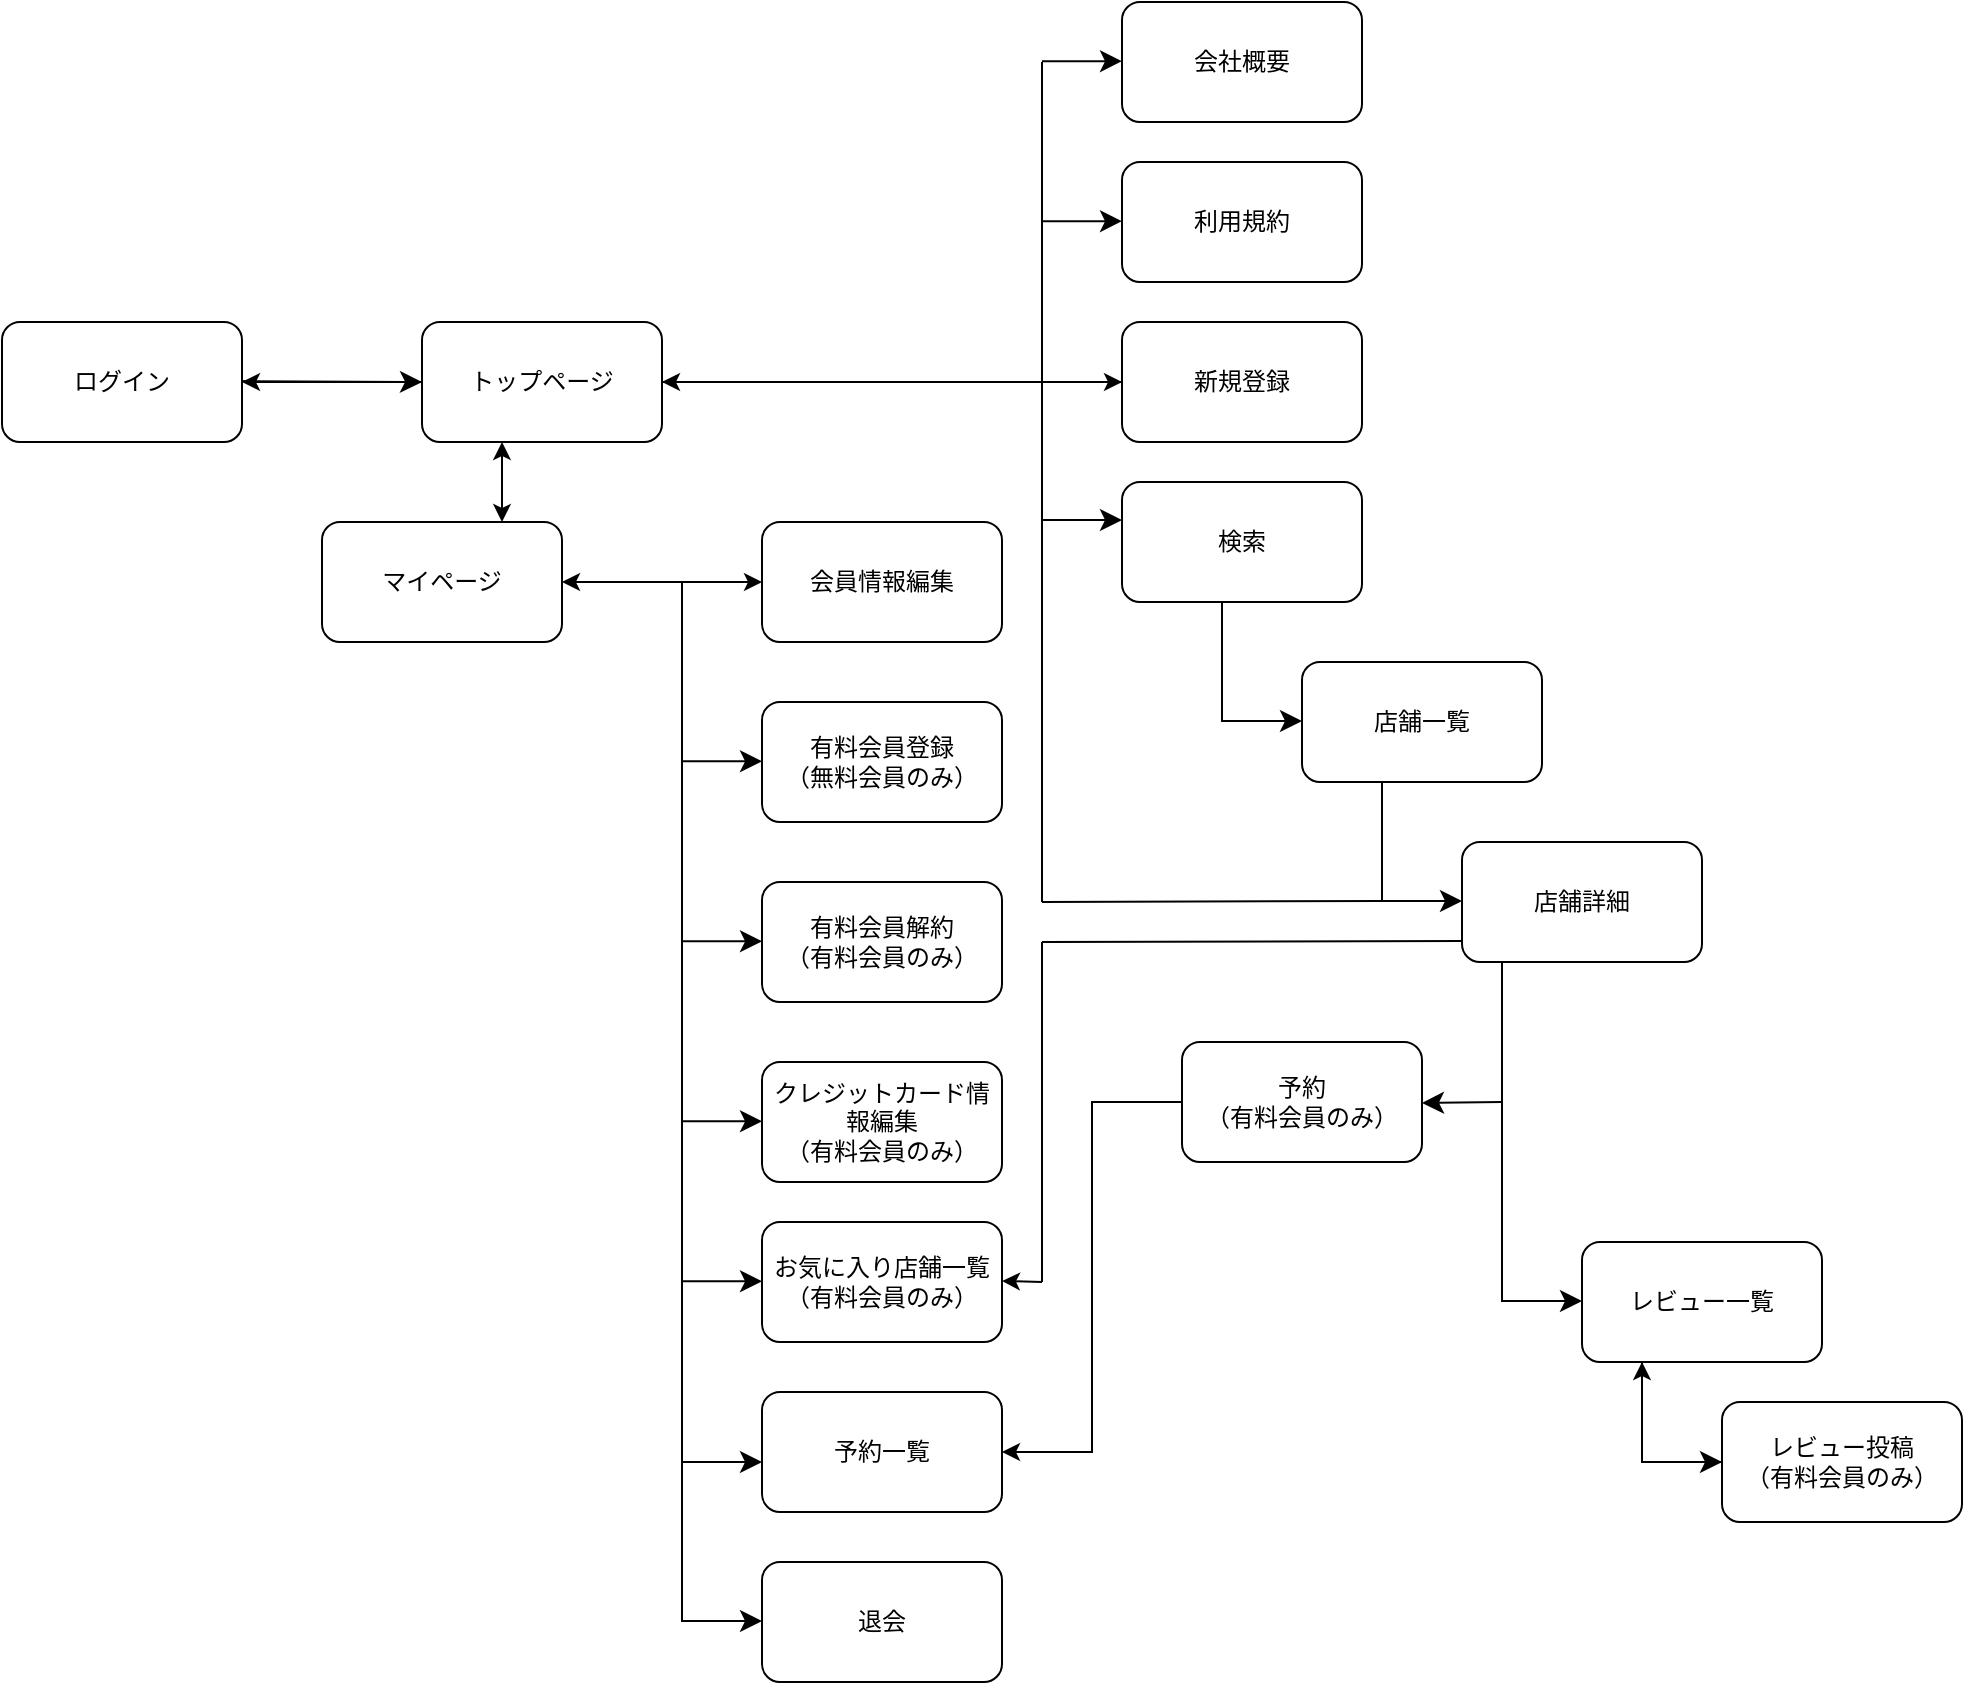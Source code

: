 <mxfile version="24.2.2" type="device" pages="7">
  <diagram id="C5RBs43oDa-KdzZeNtuy" name="ユーザー側">
    <mxGraphModel dx="1434" dy="738" grid="1" gridSize="10" guides="1" tooltips="1" connect="1" arrows="1" fold="1" page="1" pageScale="1" pageWidth="827" pageHeight="1169" math="0" shadow="0">
      <root>
        <mxCell id="WIyWlLk6GJQsqaUBKTNV-0" />
        <mxCell id="WIyWlLk6GJQsqaUBKTNV-1" parent="WIyWlLk6GJQsqaUBKTNV-0" />
        <mxCell id="wUWS_PSIgFQxYPJbpLH0-4" style="edgeStyle=orthogonalEdgeStyle;rounded=0;orthogonalLoop=1;jettySize=auto;html=1;" parent="WIyWlLk6GJQsqaUBKTNV-1" source="WIyWlLk6GJQsqaUBKTNV-3" edge="1">
          <mxGeometry relative="1" as="geometry">
            <mxPoint x="600" y="410" as="targetPoint" />
          </mxGeometry>
        </mxCell>
        <mxCell id="jQvAeXbARbdWOSOZE0p7-0" value="" style="edgeStyle=orthogonalEdgeStyle;rounded=0;orthogonalLoop=1;jettySize=auto;html=1;" parent="WIyWlLk6GJQsqaUBKTNV-1" source="WIyWlLk6GJQsqaUBKTNV-3" target="gTs9KMlcobnBqH0nRf5h-3" edge="1">
          <mxGeometry relative="1" as="geometry" />
        </mxCell>
        <mxCell id="WIyWlLk6GJQsqaUBKTNV-3" value="トップページ" style="rounded=1;whiteSpace=wrap;html=1;fontSize=12;glass=0;strokeWidth=1;shadow=0;" parent="WIyWlLk6GJQsqaUBKTNV-1" vertex="1">
          <mxGeometry x="250" y="380" width="120" height="60" as="geometry" />
        </mxCell>
        <mxCell id="gTs9KMlcobnBqH0nRf5h-2" value="" style="endArrow=classic;html=1;rounded=0;fontSize=12;startSize=8;endSize=8;" parent="WIyWlLk6GJQsqaUBKTNV-1" edge="1">
          <mxGeometry width="50" height="50" relative="1" as="geometry">
            <mxPoint x="150" y="409.5" as="sourcePoint" />
            <mxPoint x="250" y="410" as="targetPoint" />
          </mxGeometry>
        </mxCell>
        <mxCell id="gTs9KMlcobnBqH0nRf5h-3" value="ログイン" style="rounded=1;whiteSpace=wrap;html=1;" parent="WIyWlLk6GJQsqaUBKTNV-1" vertex="1">
          <mxGeometry x="40" y="380" width="120" height="60" as="geometry" />
        </mxCell>
        <mxCell id="wUWS_PSIgFQxYPJbpLH0-5" style="edgeStyle=orthogonalEdgeStyle;rounded=0;orthogonalLoop=1;jettySize=auto;html=1;entryX=1;entryY=0.5;entryDx=0;entryDy=0;" parent="WIyWlLk6GJQsqaUBKTNV-1" source="gTs9KMlcobnBqH0nRf5h-4" target="WIyWlLk6GJQsqaUBKTNV-3" edge="1">
          <mxGeometry relative="1" as="geometry" />
        </mxCell>
        <mxCell id="gTs9KMlcobnBqH0nRf5h-4" value="新規登録" style="rounded=1;whiteSpace=wrap;html=1;" parent="WIyWlLk6GJQsqaUBKTNV-1" vertex="1">
          <mxGeometry x="600" y="380" width="120" height="60" as="geometry" />
        </mxCell>
        <mxCell id="gTs9KMlcobnBqH0nRf5h-8" value="" style="endArrow=none;html=1;rounded=0;fontSize=12;startSize=8;endSize=8;" parent="WIyWlLk6GJQsqaUBKTNV-1" edge="1">
          <mxGeometry width="50" height="50" relative="1" as="geometry">
            <mxPoint x="560" y="670" as="sourcePoint" />
            <mxPoint x="560" y="410" as="targetPoint" />
          </mxGeometry>
        </mxCell>
        <mxCell id="gTs9KMlcobnBqH0nRf5h-9" value="" style="endArrow=classic;html=1;rounded=0;fontSize=12;startSize=8;endSize=8;" parent="WIyWlLk6GJQsqaUBKTNV-1" edge="1">
          <mxGeometry width="50" height="50" relative="1" as="geometry">
            <mxPoint x="560" y="479" as="sourcePoint" />
            <mxPoint x="600" y="479" as="targetPoint" />
          </mxGeometry>
        </mxCell>
        <mxCell id="gTs9KMlcobnBqH0nRf5h-11" value="マイページ" style="rounded=1;whiteSpace=wrap;html=1;" parent="WIyWlLk6GJQsqaUBKTNV-1" vertex="1">
          <mxGeometry x="200" y="480" width="120" height="60" as="geometry" />
        </mxCell>
        <mxCell id="gTs9KMlcobnBqH0nRf5h-12" value="検索" style="rounded=1;whiteSpace=wrap;html=1;" parent="WIyWlLk6GJQsqaUBKTNV-1" vertex="1">
          <mxGeometry x="600" y="460" width="120" height="60" as="geometry" />
        </mxCell>
        <mxCell id="gTs9KMlcobnBqH0nRf5h-21" value="会員情報編集" style="rounded=1;whiteSpace=wrap;html=1;" parent="WIyWlLk6GJQsqaUBKTNV-1" vertex="1">
          <mxGeometry x="420" y="480" width="120" height="60" as="geometry" />
        </mxCell>
        <mxCell id="gTs9KMlcobnBqH0nRf5h-22" value="有料会員登録&lt;br&gt;（無料会員のみ）" style="rounded=1;whiteSpace=wrap;html=1;" parent="WIyWlLk6GJQsqaUBKTNV-1" vertex="1">
          <mxGeometry x="420" y="570" width="120" height="60" as="geometry" />
        </mxCell>
        <mxCell id="gTs9KMlcobnBqH0nRf5h-23" value="有料会員解約&lt;br&gt;（有料会員のみ）" style="rounded=1;whiteSpace=wrap;html=1;" parent="WIyWlLk6GJQsqaUBKTNV-1" vertex="1">
          <mxGeometry x="420" y="660" width="120" height="60" as="geometry" />
        </mxCell>
        <mxCell id="gTs9KMlcobnBqH0nRf5h-24" value="クレジットカード情報編集&lt;br&gt;（有料会員のみ）" style="rounded=1;whiteSpace=wrap;html=1;" parent="WIyWlLk6GJQsqaUBKTNV-1" vertex="1">
          <mxGeometry x="420" y="750" width="120" height="60" as="geometry" />
        </mxCell>
        <mxCell id="gTs9KMlcobnBqH0nRf5h-25" value="お気に入り店舗一覧&lt;br&gt;（有料会員のみ）" style="rounded=1;whiteSpace=wrap;html=1;" parent="WIyWlLk6GJQsqaUBKTNV-1" vertex="1">
          <mxGeometry x="420" y="830" width="120" height="60" as="geometry" />
        </mxCell>
        <mxCell id="gTs9KMlcobnBqH0nRf5h-26" value="予約一覧" style="rounded=1;whiteSpace=wrap;html=1;" parent="WIyWlLk6GJQsqaUBKTNV-1" vertex="1">
          <mxGeometry x="420" y="915" width="120" height="60" as="geometry" />
        </mxCell>
        <mxCell id="gTs9KMlcobnBqH0nRf5h-28" value="" style="endArrow=none;html=1;rounded=0;fontSize=12;startSize=8;endSize=8;" parent="WIyWlLk6GJQsqaUBKTNV-1" edge="1">
          <mxGeometry width="50" height="50" relative="1" as="geometry">
            <mxPoint x="380" y="1030" as="sourcePoint" />
            <mxPoint x="380" y="510" as="targetPoint" />
          </mxGeometry>
        </mxCell>
        <mxCell id="gTs9KMlcobnBqH0nRf5h-35" value="" style="endArrow=classic;html=1;rounded=0;fontSize=12;startSize=8;endSize=8;" parent="WIyWlLk6GJQsqaUBKTNV-1" edge="1">
          <mxGeometry width="50" height="50" relative="1" as="geometry">
            <mxPoint x="380" y="599.67" as="sourcePoint" />
            <mxPoint x="420" y="599.67" as="targetPoint" />
          </mxGeometry>
        </mxCell>
        <mxCell id="gTs9KMlcobnBqH0nRf5h-36" value="" style="endArrow=classic;html=1;rounded=0;fontSize=12;startSize=8;endSize=8;" parent="WIyWlLk6GJQsqaUBKTNV-1" edge="1">
          <mxGeometry width="50" height="50" relative="1" as="geometry">
            <mxPoint x="380" y="689.67" as="sourcePoint" />
            <mxPoint x="420" y="689.67" as="targetPoint" />
          </mxGeometry>
        </mxCell>
        <mxCell id="gTs9KMlcobnBqH0nRf5h-37" value="" style="endArrow=classic;html=1;rounded=0;fontSize=12;startSize=8;endSize=8;" parent="WIyWlLk6GJQsqaUBKTNV-1" edge="1">
          <mxGeometry width="50" height="50" relative="1" as="geometry">
            <mxPoint x="380" y="779.67" as="sourcePoint" />
            <mxPoint x="420" y="779.67" as="targetPoint" />
          </mxGeometry>
        </mxCell>
        <mxCell id="gTs9KMlcobnBqH0nRf5h-38" value="" style="endArrow=classic;html=1;rounded=0;fontSize=12;startSize=8;endSize=8;" parent="WIyWlLk6GJQsqaUBKTNV-1" edge="1">
          <mxGeometry width="50" height="50" relative="1" as="geometry">
            <mxPoint x="380" y="859.67" as="sourcePoint" />
            <mxPoint x="420" y="859.67" as="targetPoint" />
          </mxGeometry>
        </mxCell>
        <mxCell id="gTs9KMlcobnBqH0nRf5h-39" value="" style="endArrow=classic;html=1;rounded=0;fontSize=12;startSize=8;endSize=8;" parent="WIyWlLk6GJQsqaUBKTNV-1" edge="1">
          <mxGeometry width="50" height="50" relative="1" as="geometry">
            <mxPoint x="380" y="950" as="sourcePoint" />
            <mxPoint x="420" y="950" as="targetPoint" />
          </mxGeometry>
        </mxCell>
        <mxCell id="gTs9KMlcobnBqH0nRf5h-42" value="退会" style="rounded=1;whiteSpace=wrap;html=1;" parent="WIyWlLk6GJQsqaUBKTNV-1" vertex="1">
          <mxGeometry x="420" y="1000" width="120" height="60" as="geometry" />
        </mxCell>
        <mxCell id="gTs9KMlcobnBqH0nRf5h-43" value="" style="endArrow=classic;html=1;rounded=0;fontSize=12;startSize=8;endSize=8;" parent="WIyWlLk6GJQsqaUBKTNV-1" edge="1">
          <mxGeometry width="50" height="50" relative="1" as="geometry">
            <mxPoint x="380" y="1029.5" as="sourcePoint" />
            <mxPoint x="420" y="1029.5" as="targetPoint" />
          </mxGeometry>
        </mxCell>
        <mxCell id="gTs9KMlcobnBqH0nRf5h-44" value="店舗一覧" style="rounded=1;whiteSpace=wrap;html=1;" parent="WIyWlLk6GJQsqaUBKTNV-1" vertex="1">
          <mxGeometry x="690" y="550" width="120" height="60" as="geometry" />
        </mxCell>
        <mxCell id="gTs9KMlcobnBqH0nRf5h-45" value="店舗詳細" style="rounded=1;whiteSpace=wrap;html=1;" parent="WIyWlLk6GJQsqaUBKTNV-1" vertex="1">
          <mxGeometry x="770" y="640" width="120" height="60" as="geometry" />
        </mxCell>
        <mxCell id="wUWS_PSIgFQxYPJbpLH0-7" style="edgeStyle=orthogonalEdgeStyle;rounded=0;orthogonalLoop=1;jettySize=auto;html=1;exitX=0;exitY=0.5;exitDx=0;exitDy=0;entryX=1;entryY=0.5;entryDx=0;entryDy=0;" parent="WIyWlLk6GJQsqaUBKTNV-1" source="gTs9KMlcobnBqH0nRf5h-46" target="gTs9KMlcobnBqH0nRf5h-26" edge="1">
          <mxGeometry relative="1" as="geometry">
            <mxPoint x="600" y="940" as="targetPoint" />
          </mxGeometry>
        </mxCell>
        <mxCell id="gTs9KMlcobnBqH0nRf5h-46" value="予約&lt;br&gt;（有料会員のみ）" style="rounded=1;whiteSpace=wrap;html=1;" parent="WIyWlLk6GJQsqaUBKTNV-1" vertex="1">
          <mxGeometry x="630" y="740" width="120" height="60" as="geometry" />
        </mxCell>
        <mxCell id="gTs9KMlcobnBqH0nRf5h-47" value="レビュー一覧" style="rounded=1;whiteSpace=wrap;html=1;" parent="WIyWlLk6GJQsqaUBKTNV-1" vertex="1">
          <mxGeometry x="830" y="840" width="120" height="60" as="geometry" />
        </mxCell>
        <mxCell id="wUWS_PSIgFQxYPJbpLH0-24" style="edgeStyle=orthogonalEdgeStyle;rounded=0;orthogonalLoop=1;jettySize=auto;html=1;exitX=0;exitY=0.5;exitDx=0;exitDy=0;entryX=0.25;entryY=1;entryDx=0;entryDy=0;" parent="WIyWlLk6GJQsqaUBKTNV-1" source="gTs9KMlcobnBqH0nRf5h-48" target="gTs9KMlcobnBqH0nRf5h-47" edge="1">
          <mxGeometry relative="1" as="geometry" />
        </mxCell>
        <mxCell id="gTs9KMlcobnBqH0nRf5h-48" value="レビュー投稿&lt;br&gt;（有料会員のみ）" style="rounded=1;whiteSpace=wrap;html=1;" parent="WIyWlLk6GJQsqaUBKTNV-1" vertex="1">
          <mxGeometry x="900" y="920" width="120" height="60" as="geometry" />
        </mxCell>
        <mxCell id="gTs9KMlcobnBqH0nRf5h-49" value="" style="endArrow=classic;html=1;rounded=0;fontSize=12;startSize=8;endSize=8;" parent="WIyWlLk6GJQsqaUBKTNV-1" edge="1">
          <mxGeometry width="50" height="50" relative="1" as="geometry">
            <mxPoint x="650" y="579.5" as="sourcePoint" />
            <mxPoint x="690" y="579.5" as="targetPoint" />
            <Array as="points" />
          </mxGeometry>
        </mxCell>
        <mxCell id="gTs9KMlcobnBqH0nRf5h-50" value="" style="endArrow=none;html=1;rounded=0;fontSize=12;startSize=8;endSize=8;" parent="WIyWlLk6GJQsqaUBKTNV-1" edge="1">
          <mxGeometry width="50" height="50" relative="1" as="geometry">
            <mxPoint x="650" y="580" as="sourcePoint" />
            <mxPoint x="650" y="520" as="targetPoint" />
          </mxGeometry>
        </mxCell>
        <mxCell id="gTs9KMlcobnBqH0nRf5h-51" value="" style="endArrow=classic;html=1;rounded=0;fontSize=12;startSize=8;endSize=8;" parent="WIyWlLk6GJQsqaUBKTNV-1" edge="1">
          <mxGeometry width="50" height="50" relative="1" as="geometry">
            <mxPoint x="730" y="669.5" as="sourcePoint" />
            <mxPoint x="770" y="669.5" as="targetPoint" />
            <Array as="points" />
          </mxGeometry>
        </mxCell>
        <mxCell id="gTs9KMlcobnBqH0nRf5h-52" value="" style="endArrow=classic;html=1;rounded=0;fontSize=12;startSize=8;endSize=8;" parent="WIyWlLk6GJQsqaUBKTNV-1" edge="1">
          <mxGeometry width="50" height="50" relative="1" as="geometry">
            <mxPoint x="790" y="770" as="sourcePoint" />
            <mxPoint x="750" y="770.5" as="targetPoint" />
            <Array as="points" />
          </mxGeometry>
        </mxCell>
        <mxCell id="gTs9KMlcobnBqH0nRf5h-53" value="" style="endArrow=classic;html=1;rounded=0;fontSize=12;startSize=8;endSize=8;" parent="WIyWlLk6GJQsqaUBKTNV-1" edge="1">
          <mxGeometry width="50" height="50" relative="1" as="geometry">
            <mxPoint x="790" y="869.5" as="sourcePoint" />
            <mxPoint x="830" y="869.5" as="targetPoint" />
            <Array as="points" />
          </mxGeometry>
        </mxCell>
        <mxCell id="gTs9KMlcobnBqH0nRf5h-54" value="" style="endArrow=classic;html=1;rounded=0;fontSize=12;startSize=8;endSize=8;" parent="WIyWlLk6GJQsqaUBKTNV-1" edge="1">
          <mxGeometry width="50" height="50" relative="1" as="geometry">
            <mxPoint x="860" y="950" as="sourcePoint" />
            <mxPoint x="900" y="950" as="targetPoint" />
            <Array as="points" />
          </mxGeometry>
        </mxCell>
        <mxCell id="gTs9KMlcobnBqH0nRf5h-56" value="" style="endArrow=none;html=1;rounded=0;fontSize=12;startSize=8;endSize=8;" parent="WIyWlLk6GJQsqaUBKTNV-1" edge="1">
          <mxGeometry width="50" height="50" relative="1" as="geometry">
            <mxPoint x="730" y="670" as="sourcePoint" />
            <mxPoint x="730" y="610" as="targetPoint" />
          </mxGeometry>
        </mxCell>
        <mxCell id="gTs9KMlcobnBqH0nRf5h-58" value="" style="endArrow=none;html=1;rounded=0;fontSize=12;startSize=8;endSize=8;" parent="WIyWlLk6GJQsqaUBKTNV-1" edge="1">
          <mxGeometry width="50" height="50" relative="1" as="geometry">
            <mxPoint x="790" y="870" as="sourcePoint" />
            <mxPoint x="790" y="700" as="targetPoint" />
          </mxGeometry>
        </mxCell>
        <mxCell id="gTs9KMlcobnBqH0nRf5h-59" value="" style="endArrow=none;html=1;rounded=0;fontSize=12;startSize=8;endSize=8;" parent="WIyWlLk6GJQsqaUBKTNV-1" edge="1">
          <mxGeometry width="50" height="50" relative="1" as="geometry">
            <mxPoint x="860" y="950" as="sourcePoint" />
            <mxPoint x="860" y="900" as="targetPoint" />
          </mxGeometry>
        </mxCell>
        <mxCell id="wUWS_PSIgFQxYPJbpLH0-1" value="" style="endArrow=classic;startArrow=classic;html=1;rounded=0;" parent="WIyWlLk6GJQsqaUBKTNV-1" edge="1">
          <mxGeometry width="50" height="50" relative="1" as="geometry">
            <mxPoint x="320" y="510" as="sourcePoint" />
            <mxPoint x="420" y="510" as="targetPoint" />
          </mxGeometry>
        </mxCell>
        <mxCell id="wUWS_PSIgFQxYPJbpLH0-6" value="" style="endArrow=none;html=1;rounded=0;" parent="WIyWlLk6GJQsqaUBKTNV-1" edge="1">
          <mxGeometry width="50" height="50" relative="1" as="geometry">
            <mxPoint x="560" y="670" as="sourcePoint" />
            <mxPoint x="730" y="669.5" as="targetPoint" />
          </mxGeometry>
        </mxCell>
        <mxCell id="wUWS_PSIgFQxYPJbpLH0-12" value="" style="endArrow=none;html=1;rounded=0;" parent="WIyWlLk6GJQsqaUBKTNV-1" edge="1">
          <mxGeometry width="50" height="50" relative="1" as="geometry">
            <mxPoint x="560" y="690" as="sourcePoint" />
            <mxPoint x="770" y="689.5" as="targetPoint" />
          </mxGeometry>
        </mxCell>
        <mxCell id="wUWS_PSIgFQxYPJbpLH0-13" value="" style="endArrow=none;html=1;rounded=0;" parent="WIyWlLk6GJQsqaUBKTNV-1" edge="1">
          <mxGeometry width="50" height="50" relative="1" as="geometry">
            <mxPoint x="560" y="860" as="sourcePoint" />
            <mxPoint x="560" y="690" as="targetPoint" />
          </mxGeometry>
        </mxCell>
        <mxCell id="wUWS_PSIgFQxYPJbpLH0-14" value="" style="endArrow=classic;html=1;rounded=0;" parent="WIyWlLk6GJQsqaUBKTNV-1" edge="1">
          <mxGeometry width="50" height="50" relative="1" as="geometry">
            <mxPoint x="560" y="860" as="sourcePoint" />
            <mxPoint x="540" y="859.5" as="targetPoint" />
          </mxGeometry>
        </mxCell>
        <mxCell id="wUWS_PSIgFQxYPJbpLH0-15" value="" style="endArrow=classic;startArrow=classic;html=1;rounded=0;" parent="WIyWlLk6GJQsqaUBKTNV-1" edge="1">
          <mxGeometry width="50" height="50" relative="1" as="geometry">
            <mxPoint x="290" y="480" as="sourcePoint" />
            <mxPoint x="290" y="440" as="targetPoint" />
          </mxGeometry>
        </mxCell>
        <mxCell id="wUWS_PSIgFQxYPJbpLH0-16" value="会社概要" style="rounded=1;whiteSpace=wrap;html=1;" parent="WIyWlLk6GJQsqaUBKTNV-1" vertex="1">
          <mxGeometry x="600" y="220" width="120" height="60" as="geometry" />
        </mxCell>
        <mxCell id="wUWS_PSIgFQxYPJbpLH0-17" value="利用規約" style="rounded=1;whiteSpace=wrap;html=1;" parent="WIyWlLk6GJQsqaUBKTNV-1" vertex="1">
          <mxGeometry x="600" y="300" width="120" height="60" as="geometry" />
        </mxCell>
        <mxCell id="wUWS_PSIgFQxYPJbpLH0-19" value="" style="endArrow=none;html=1;rounded=0;" parent="WIyWlLk6GJQsqaUBKTNV-1" edge="1">
          <mxGeometry width="50" height="50" relative="1" as="geometry">
            <mxPoint x="560" y="410" as="sourcePoint" />
            <mxPoint x="560" y="250" as="targetPoint" />
          </mxGeometry>
        </mxCell>
        <mxCell id="wUWS_PSIgFQxYPJbpLH0-22" value="" style="endArrow=classic;html=1;rounded=0;fontSize=12;startSize=8;endSize=8;" parent="WIyWlLk6GJQsqaUBKTNV-1" edge="1">
          <mxGeometry width="50" height="50" relative="1" as="geometry">
            <mxPoint x="560" y="249.6" as="sourcePoint" />
            <mxPoint x="600" y="249.6" as="targetPoint" />
          </mxGeometry>
        </mxCell>
        <mxCell id="wUWS_PSIgFQxYPJbpLH0-23" value="" style="endArrow=classic;html=1;rounded=0;fontSize=12;startSize=8;endSize=8;" parent="WIyWlLk6GJQsqaUBKTNV-1" edge="1">
          <mxGeometry width="50" height="50" relative="1" as="geometry">
            <mxPoint x="560" y="329.6" as="sourcePoint" />
            <mxPoint x="600" y="329.6" as="targetPoint" />
          </mxGeometry>
        </mxCell>
      </root>
    </mxGraphModel>
  </diagram>
  <diagram id="6K6rlFyTZjU-7LUsHULh" name="管理者側">
    <mxGraphModel dx="1834" dy="1538" grid="1" gridSize="10" guides="1" tooltips="1" connect="1" arrows="1" fold="1" page="0" pageScale="1" pageWidth="827" pageHeight="1169" math="0" shadow="0">
      <root>
        <mxCell id="0" />
        <mxCell id="1" parent="0" />
        <mxCell id="Vncnt-Rsf_H7aruyHya4-1" value="ログイン" style="rounded=1;whiteSpace=wrap;html=1;" parent="1" vertex="1">
          <mxGeometry x="-120" y="-160" width="120" height="60" as="geometry" />
        </mxCell>
        <mxCell id="Vncnt-Rsf_H7aruyHya4-2" value="" style="endArrow=classic;html=1;rounded=0;fontSize=12;startSize=8;endSize=8;" parent="1" target="Vncnt-Rsf_H7aruyHya4-3" edge="1">
          <mxGeometry width="50" height="50" relative="1" as="geometry">
            <mxPoint y="-130.5" as="sourcePoint" />
            <mxPoint x="60" y="-130.5" as="targetPoint" />
          </mxGeometry>
        </mxCell>
        <mxCell id="Vncnt-Rsf_H7aruyHya4-5" value="" style="edgeStyle=none;curved=1;rounded=0;orthogonalLoop=1;jettySize=auto;html=1;fontSize=12;startSize=8;endSize=8;" parent="1" source="Vncnt-Rsf_H7aruyHya4-3" target="Vncnt-Rsf_H7aruyHya4-4" edge="1">
          <mxGeometry relative="1" as="geometry" />
        </mxCell>
        <mxCell id="Vncnt-Rsf_H7aruyHya4-3" value="管理画面" style="rounded=1;whiteSpace=wrap;html=1;" parent="1" vertex="1">
          <mxGeometry x="60" y="-160" width="120" height="60" as="geometry" />
        </mxCell>
        <mxCell id="Vncnt-Rsf_H7aruyHya4-8" style="edgeStyle=none;curved=1;rounded=0;orthogonalLoop=1;jettySize=auto;html=1;fontSize=12;startSize=8;endSize=8;" parent="1" source="Vncnt-Rsf_H7aruyHya4-4" edge="1">
          <mxGeometry relative="1" as="geometry">
            <mxPoint x="410" y="-130" as="targetPoint" />
          </mxGeometry>
        </mxCell>
        <mxCell id="17tPmZP6FChzKmBKIEWw-1" style="edgeStyle=none;curved=1;rounded=0;orthogonalLoop=1;jettySize=auto;html=1;fontSize=12;startSize=8;endSize=8;" parent="1" source="Vncnt-Rsf_H7aruyHya4-4" target="Vncnt-Rsf_H7aruyHya4-3" edge="1">
          <mxGeometry relative="1" as="geometry" />
        </mxCell>
        <mxCell id="Vncnt-Rsf_H7aruyHya4-4" value="会員一覧" style="rounded=1;whiteSpace=wrap;html=1;" parent="1" vertex="1">
          <mxGeometry x="240" y="-160" width="120" height="60" as="geometry" />
        </mxCell>
        <mxCell id="Vncnt-Rsf_H7aruyHya4-13" style="edgeStyle=none;curved=1;rounded=0;orthogonalLoop=1;jettySize=auto;html=1;entryX=0;entryY=0.5;entryDx=0;entryDy=0;fontSize=12;startSize=8;endSize=8;" parent="1" source="Vncnt-Rsf_H7aruyHya4-6" target="Vncnt-Rsf_H7aruyHya4-9" edge="1">
          <mxGeometry relative="1" as="geometry" />
        </mxCell>
        <mxCell id="17tPmZP6FChzKmBKIEWw-2" style="edgeStyle=none;curved=1;rounded=0;orthogonalLoop=1;jettySize=auto;html=1;fontSize=12;startSize=8;endSize=8;" parent="1" source="Vncnt-Rsf_H7aruyHya4-6" edge="1">
          <mxGeometry relative="1" as="geometry">
            <mxPoint x="200" y="-30" as="targetPoint" />
          </mxGeometry>
        </mxCell>
        <mxCell id="Vncnt-Rsf_H7aruyHya4-6" value="店舗一覧" style="rounded=1;whiteSpace=wrap;html=1;" parent="1" vertex="1">
          <mxGeometry x="240" y="-60" width="120" height="60" as="geometry" />
        </mxCell>
        <mxCell id="Vncnt-Rsf_H7aruyHya4-7" value="会員詳細" style="rounded=1;whiteSpace=wrap;html=1;" parent="1" vertex="1">
          <mxGeometry x="410" y="-160" width="120" height="60" as="geometry" />
        </mxCell>
        <mxCell id="17tPmZP6FChzKmBKIEWw-13" style="edgeStyle=none;curved=1;rounded=0;orthogonalLoop=1;jettySize=auto;html=1;entryX=1;entryY=0.5;entryDx=0;entryDy=0;fontSize=12;startSize=8;endSize=8;" parent="1" source="Vncnt-Rsf_H7aruyHya4-9" target="Vncnt-Rsf_H7aruyHya4-6" edge="1">
          <mxGeometry relative="1" as="geometry" />
        </mxCell>
        <mxCell id="Vncnt-Rsf_H7aruyHya4-9" value="店舗詳細" style="rounded=1;whiteSpace=wrap;html=1;" parent="1" vertex="1">
          <mxGeometry x="410" y="-60" width="120" height="60" as="geometry" />
        </mxCell>
        <mxCell id="17tPmZP6FChzKmBKIEWw-14" style="edgeStyle=none;curved=1;rounded=0;orthogonalLoop=1;jettySize=auto;html=1;fontSize=12;startSize=8;endSize=8;" parent="1" source="Vncnt-Rsf_H7aruyHya4-10" edge="1">
          <mxGeometry relative="1" as="geometry">
            <mxPoint x="380" y="70" as="targetPoint" />
          </mxGeometry>
        </mxCell>
        <mxCell id="Vncnt-Rsf_H7aruyHya4-10" value="店舗登録" style="rounded=1;whiteSpace=wrap;html=1;" parent="1" vertex="1">
          <mxGeometry x="410" y="40" width="120" height="60" as="geometry" />
        </mxCell>
        <mxCell id="17tPmZP6FChzKmBKIEWw-15" style="edgeStyle=none;curved=1;rounded=0;orthogonalLoop=1;jettySize=auto;html=1;fontSize=12;startSize=8;endSize=8;" parent="1" source="Vncnt-Rsf_H7aruyHya4-11" edge="1">
          <mxGeometry relative="1" as="geometry">
            <mxPoint x="380" y="170" as="targetPoint" />
          </mxGeometry>
        </mxCell>
        <mxCell id="Vncnt-Rsf_H7aruyHya4-11" value="店舗編集" style="rounded=1;whiteSpace=wrap;html=1;" parent="1" vertex="1">
          <mxGeometry x="410" y="140" width="120" height="60" as="geometry" />
        </mxCell>
        <mxCell id="17tPmZP6FChzKmBKIEWw-16" style="edgeStyle=none;curved=1;rounded=0;orthogonalLoop=1;jettySize=auto;html=1;fontSize=12;startSize=8;endSize=8;" parent="1" source="Vncnt-Rsf_H7aruyHya4-12" edge="1">
          <mxGeometry relative="1" as="geometry">
            <mxPoint x="380" y="280" as="targetPoint" />
          </mxGeometry>
        </mxCell>
        <mxCell id="Vncnt-Rsf_H7aruyHya4-12" value="店舗削除" style="rounded=1;whiteSpace=wrap;html=1;" parent="1" vertex="1">
          <mxGeometry x="410" y="250" width="120" height="60" as="geometry" />
        </mxCell>
        <mxCell id="Vncnt-Rsf_H7aruyHya4-14" value="" style="endArrow=none;html=1;rounded=0;fontSize=12;startSize=8;endSize=8;" parent="1" edge="1">
          <mxGeometry width="50" height="50" relative="1" as="geometry">
            <mxPoint x="200" y="680" as="sourcePoint" />
            <mxPoint x="200" y="-420" as="targetPoint" />
          </mxGeometry>
        </mxCell>
        <mxCell id="Vncnt-Rsf_H7aruyHya4-15" value="" style="endArrow=classic;html=1;rounded=0;fontSize=12;startSize=8;endSize=8;" parent="1" edge="1">
          <mxGeometry width="50" height="50" relative="1" as="geometry">
            <mxPoint x="200" y="-30" as="sourcePoint" />
            <mxPoint x="240" y="-30.5" as="targetPoint" />
          </mxGeometry>
        </mxCell>
        <mxCell id="Vncnt-Rsf_H7aruyHya4-16" value="" style="endArrow=none;html=1;rounded=0;fontSize=12;startSize=8;endSize=8;" parent="1" edge="1">
          <mxGeometry width="50" height="50" relative="1" as="geometry">
            <mxPoint x="380" y="280" as="sourcePoint" />
            <mxPoint x="380" y="-30" as="targetPoint" />
          </mxGeometry>
        </mxCell>
        <mxCell id="Vncnt-Rsf_H7aruyHya4-17" value="" style="endArrow=classic;html=1;rounded=0;fontSize=12;startSize=8;endSize=8;" parent="1" edge="1">
          <mxGeometry width="50" height="50" relative="1" as="geometry">
            <mxPoint x="380" y="70" as="sourcePoint" />
            <mxPoint x="410" y="69.67" as="targetPoint" />
          </mxGeometry>
        </mxCell>
        <mxCell id="Vncnt-Rsf_H7aruyHya4-18" value="" style="endArrow=classic;html=1;rounded=0;fontSize=12;startSize=8;endSize=8;" parent="1" edge="1">
          <mxGeometry width="50" height="50" relative="1" as="geometry">
            <mxPoint x="380" y="170.08" as="sourcePoint" />
            <mxPoint x="410" y="169.75" as="targetPoint" />
          </mxGeometry>
        </mxCell>
        <mxCell id="Vncnt-Rsf_H7aruyHya4-19" value="" style="endArrow=classic;html=1;rounded=0;fontSize=12;startSize=8;endSize=8;" parent="1" edge="1">
          <mxGeometry width="50" height="50" relative="1" as="geometry">
            <mxPoint x="380" y="280.08" as="sourcePoint" />
            <mxPoint x="410" y="279.75" as="targetPoint" />
          </mxGeometry>
        </mxCell>
        <mxCell id="17tPmZP6FChzKmBKIEWw-4" style="edgeStyle=none;curved=1;rounded=0;orthogonalLoop=1;jettySize=auto;html=1;fontSize=12;startSize=8;endSize=8;" parent="1" source="Vncnt-Rsf_H7aruyHya4-20" edge="1">
          <mxGeometry relative="1" as="geometry">
            <mxPoint x="200" y="400" as="targetPoint" />
          </mxGeometry>
        </mxCell>
        <mxCell id="Vncnt-Rsf_H7aruyHya4-20" value="カテゴリ一覧" style="rounded=1;whiteSpace=wrap;html=1;" parent="1" vertex="1">
          <mxGeometry x="240" y="370" width="120" height="60" as="geometry" />
        </mxCell>
        <mxCell id="Vncnt-Rsf_H7aruyHya4-21" value="カテゴリ登録" style="rounded=1;whiteSpace=wrap;html=1;" parent="1" vertex="1">
          <mxGeometry x="410" y="370" width="120" height="60" as="geometry" />
        </mxCell>
        <mxCell id="Vncnt-Rsf_H7aruyHya4-22" value="カテゴリ編集" style="rounded=1;whiteSpace=wrap;html=1;" parent="1" vertex="1">
          <mxGeometry x="410" y="470" width="120" height="60" as="geometry" />
        </mxCell>
        <mxCell id="Vncnt-Rsf_H7aruyHya4-23" value="カテゴリ削除" style="rounded=1;whiteSpace=wrap;html=1;" parent="1" vertex="1">
          <mxGeometry x="410" y="570" width="120" height="60" as="geometry" />
        </mxCell>
        <mxCell id="Vncnt-Rsf_H7aruyHya4-24" value="" style="endArrow=classic;html=1;rounded=0;fontSize=12;startSize=8;endSize=8;" parent="1" edge="1">
          <mxGeometry width="50" height="50" relative="1" as="geometry">
            <mxPoint x="200" y="400.1" as="sourcePoint" />
            <mxPoint x="240" y="399.6" as="targetPoint" />
          </mxGeometry>
        </mxCell>
        <mxCell id="Vncnt-Rsf_H7aruyHya4-25" style="edgeStyle=none;curved=1;rounded=0;orthogonalLoop=1;jettySize=auto;html=1;fontSize=12;startSize=8;endSize=8;" parent="1" edge="1">
          <mxGeometry relative="1" as="geometry">
            <mxPoint x="410" y="399.6" as="targetPoint" />
            <mxPoint x="360" y="399.6" as="sourcePoint" />
          </mxGeometry>
        </mxCell>
        <mxCell id="Vncnt-Rsf_H7aruyHya4-26" style="edgeStyle=none;curved=1;rounded=0;orthogonalLoop=1;jettySize=auto;html=1;fontSize=12;startSize=8;endSize=8;" parent="1" edge="1">
          <mxGeometry relative="1" as="geometry">
            <mxPoint x="410" y="499.6" as="targetPoint" />
            <mxPoint x="380" y="500" as="sourcePoint" />
          </mxGeometry>
        </mxCell>
        <mxCell id="Vncnt-Rsf_H7aruyHya4-27" style="edgeStyle=none;curved=1;rounded=0;orthogonalLoop=1;jettySize=auto;html=1;fontSize=12;startSize=8;endSize=8;" parent="1" edge="1">
          <mxGeometry relative="1" as="geometry">
            <mxPoint x="410" y="599.6" as="targetPoint" />
            <mxPoint x="380" y="600" as="sourcePoint" />
          </mxGeometry>
        </mxCell>
        <mxCell id="Vncnt-Rsf_H7aruyHya4-28" value="" style="endArrow=none;html=1;rounded=0;fontSize=12;startSize=8;endSize=8;" parent="1" edge="1">
          <mxGeometry width="50" height="50" relative="1" as="geometry">
            <mxPoint x="380" y="600" as="sourcePoint" />
            <mxPoint x="380" y="400" as="targetPoint" />
          </mxGeometry>
        </mxCell>
        <mxCell id="17tPmZP6FChzKmBKIEWw-5" style="edgeStyle=none;curved=1;rounded=0;orthogonalLoop=1;jettySize=auto;html=1;fontSize=12;startSize=8;endSize=8;" parent="1" edge="1">
          <mxGeometry relative="1" as="geometry">
            <mxPoint x="200" y="499.6" as="targetPoint" />
            <mxPoint x="240" y="499.6" as="sourcePoint" />
          </mxGeometry>
        </mxCell>
        <mxCell id="Vncnt-Rsf_H7aruyHya4-30" value="会員規約設定" style="rounded=1;whiteSpace=wrap;html=1;" parent="1" vertex="1">
          <mxGeometry x="240" y="470" width="120" height="60" as="geometry" />
        </mxCell>
        <mxCell id="Vncnt-Rsf_H7aruyHya4-32" value="" style="endArrow=classic;html=1;rounded=0;fontSize=12;startSize=8;endSize=8;" parent="1" edge="1">
          <mxGeometry width="50" height="50" relative="1" as="geometry">
            <mxPoint x="200" y="500" as="sourcePoint" />
            <mxPoint x="240" y="499.5" as="targetPoint" />
          </mxGeometry>
        </mxCell>
        <mxCell id="9wrnhV-05Gt_ZOA5N9uC-4" style="edgeStyle=orthogonalEdgeStyle;rounded=0;orthogonalLoop=1;jettySize=auto;html=1;" parent="1" source="Vncnt-Rsf_H7aruyHya4-34" edge="1">
          <mxGeometry relative="1" as="geometry">
            <mxPoint x="200" y="580" as="targetPoint" />
          </mxGeometry>
        </mxCell>
        <mxCell id="Vncnt-Rsf_H7aruyHya4-34" value="売上集計" style="rounded=1;whiteSpace=wrap;html=1;" parent="1" vertex="1">
          <mxGeometry x="240" y="550" width="120" height="60" as="geometry" />
        </mxCell>
        <mxCell id="Vncnt-Rsf_H7aruyHya4-35" value="" style="endArrow=classic;html=1;rounded=0;fontSize=12;startSize=8;endSize=8;" parent="1" edge="1">
          <mxGeometry width="50" height="50" relative="1" as="geometry">
            <mxPoint x="200" y="580.1" as="sourcePoint" />
            <mxPoint x="240" y="579.6" as="targetPoint" />
          </mxGeometry>
        </mxCell>
        <mxCell id="17tPmZP6FChzKmBKIEWw-31" style="edgeStyle=none;curved=1;rounded=0;orthogonalLoop=1;jettySize=auto;html=1;entryX=0.5;entryY=0;entryDx=0;entryDy=0;fontSize=12;startSize=8;endSize=8;" parent="1" source="Vncnt-Rsf_H7aruyHya4-36" target="Vncnt-Rsf_H7aruyHya4-37" edge="1">
          <mxGeometry relative="1" as="geometry" />
        </mxCell>
        <mxCell id="Vncnt-Rsf_H7aruyHya4-36" value="レビュー一覧" style="rounded=1;whiteSpace=wrap;html=1;" parent="1" vertex="1">
          <mxGeometry x="240" y="-450" width="120" height="60" as="geometry" />
        </mxCell>
        <mxCell id="17tPmZP6FChzKmBKIEWw-32" style="edgeStyle=none;curved=1;rounded=0;orthogonalLoop=1;jettySize=auto;html=1;entryX=0.5;entryY=0;entryDx=0;entryDy=0;fontSize=12;startSize=8;endSize=8;" parent="1" source="Vncnt-Rsf_H7aruyHya4-37" target="17tPmZP6FChzKmBKIEWw-20" edge="1">
          <mxGeometry relative="1" as="geometry" />
        </mxCell>
        <mxCell id="17tPmZP6FChzKmBKIEWw-33" style="edgeStyle=none;curved=1;rounded=0;orthogonalLoop=1;jettySize=auto;html=1;entryX=0.5;entryY=1;entryDx=0;entryDy=0;fontSize=12;startSize=8;endSize=8;" parent="1" source="Vncnt-Rsf_H7aruyHya4-37" target="Vncnt-Rsf_H7aruyHya4-36" edge="1">
          <mxGeometry relative="1" as="geometry" />
        </mxCell>
        <mxCell id="Vncnt-Rsf_H7aruyHya4-37" value="レビュー詳細" style="rounded=1;whiteSpace=wrap;html=1;" parent="1" vertex="1">
          <mxGeometry x="240" y="-350" width="120" height="60" as="geometry" />
        </mxCell>
        <mxCell id="Vncnt-Rsf_H7aruyHya4-38" value="ログアウト" style="rounded=1;whiteSpace=wrap;html=1;" parent="1" vertex="1">
          <mxGeometry x="240" y="640" width="120" height="60" as="geometry" />
        </mxCell>
        <mxCell id="Vncnt-Rsf_H7aruyHya4-39" value="" style="endArrow=classic;html=1;rounded=0;fontSize=12;startSize=8;endSize=8;" parent="1" edge="1">
          <mxGeometry width="50" height="50" relative="1" as="geometry">
            <mxPoint x="200" y="680.5" as="sourcePoint" />
            <mxPoint x="240" y="680" as="targetPoint" />
          </mxGeometry>
        </mxCell>
        <mxCell id="17tPmZP6FChzKmBKIEWw-9" value="" style="endArrow=classic;html=1;rounded=0;fontSize=12;startSize=8;endSize=8;curved=1;entryX=0.683;entryY=1.05;entryDx=0;entryDy=0;entryPerimeter=0;" parent="1" edge="1">
          <mxGeometry width="50" height="50" relative="1" as="geometry">
            <mxPoint x="-40" y="720" as="sourcePoint" />
            <mxPoint x="-38.04" y="-100" as="targetPoint" />
            <Array as="points">
              <mxPoint x="-38" y="-100" />
            </Array>
          </mxGeometry>
        </mxCell>
        <mxCell id="17tPmZP6FChzKmBKIEWw-11" value="" style="endArrow=none;html=1;rounded=0;fontSize=12;startSize=8;endSize=8;curved=1;" parent="1" edge="1">
          <mxGeometry width="50" height="50" relative="1" as="geometry">
            <mxPoint x="-40" y="720" as="sourcePoint" />
            <mxPoint x="280" y="720" as="targetPoint" />
          </mxGeometry>
        </mxCell>
        <mxCell id="17tPmZP6FChzKmBKIEWw-12" value="" style="endArrow=none;html=1;rounded=0;fontSize=12;startSize=8;endSize=8;curved=1;" parent="1" edge="1">
          <mxGeometry width="50" height="50" relative="1" as="geometry">
            <mxPoint x="280" y="720" as="sourcePoint" />
            <mxPoint x="280" y="700" as="targetPoint" />
          </mxGeometry>
        </mxCell>
        <mxCell id="17tPmZP6FChzKmBKIEWw-20" value="レビュー削除" style="rounded=1;whiteSpace=wrap;html=1;" parent="1" vertex="1">
          <mxGeometry x="240" y="-260" width="120" height="60" as="geometry" />
        </mxCell>
        <mxCell id="17tPmZP6FChzKmBKIEWw-28" value="" style="endArrow=classic;html=1;rounded=0;fontSize=12;startSize=8;endSize=8;curved=1;entryX=-0.014;entryY=0.333;entryDx=0;entryDy=0;entryPerimeter=0;" parent="1" edge="1">
          <mxGeometry width="50" height="50" relative="1" as="geometry">
            <mxPoint x="200" y="-420" as="sourcePoint" />
            <mxPoint x="240.0" y="-420.33" as="targetPoint" />
          </mxGeometry>
        </mxCell>
        <mxCell id="17tPmZP6FChzKmBKIEWw-38" value="" style="endArrow=none;html=1;rounded=0;fontSize=12;startSize=8;endSize=8;curved=1;" parent="1" edge="1">
          <mxGeometry width="50" height="50" relative="1" as="geometry">
            <mxPoint x="360" y="-420.33" as="sourcePoint" />
            <mxPoint x="470" y="-420" as="targetPoint" />
          </mxGeometry>
        </mxCell>
        <mxCell id="17tPmZP6FChzKmBKIEWw-39" value="" style="endArrow=classic;html=1;rounded=0;fontSize=12;startSize=8;endSize=8;curved=1;entryX=0.5;entryY=0;entryDx=0;entryDy=0;" parent="1" target="Vncnt-Rsf_H7aruyHya4-7" edge="1">
          <mxGeometry width="50" height="50" relative="1" as="geometry">
            <mxPoint x="470" y="-420" as="sourcePoint" />
            <mxPoint x="520" y="-370" as="targetPoint" />
          </mxGeometry>
        </mxCell>
        <mxCell id="17tPmZP6FChzKmBKIEWw-41" value="" style="endArrow=none;html=1;rounded=0;fontSize=12;startSize=8;endSize=8;curved=1;" parent="1" edge="1">
          <mxGeometry width="50" height="50" relative="1" as="geometry">
            <mxPoint x="530" y="-30" as="sourcePoint" />
            <mxPoint x="590" y="-30" as="targetPoint" />
          </mxGeometry>
        </mxCell>
        <mxCell id="17tPmZP6FChzKmBKIEWw-42" value="" style="endArrow=none;html=1;rounded=0;fontSize=12;startSize=8;endSize=8;curved=1;" parent="1" edge="1">
          <mxGeometry width="50" height="50" relative="1" as="geometry">
            <mxPoint x="590" y="-30" as="sourcePoint" />
            <mxPoint x="590" y="-300" as="targetPoint" />
          </mxGeometry>
        </mxCell>
        <mxCell id="17tPmZP6FChzKmBKIEWw-43" value="" style="endArrow=classic;html=1;rounded=0;fontSize=12;startSize=8;endSize=8;curved=1;" parent="1" edge="1">
          <mxGeometry width="50" height="50" relative="1" as="geometry">
            <mxPoint x="470" y="-60" as="sourcePoint" />
            <mxPoint x="469.5" y="-100" as="targetPoint" />
          </mxGeometry>
        </mxCell>
        <mxCell id="17tPmZP6FChzKmBKIEWw-44" value="" style="endArrow=classic;html=1;rounded=0;fontSize=12;startSize=8;endSize=8;curved=1;" parent="1" edge="1">
          <mxGeometry width="50" height="50" relative="1" as="geometry">
            <mxPoint x="590" y="-300" as="sourcePoint" />
            <mxPoint x="360" y="-300" as="targetPoint" />
          </mxGeometry>
        </mxCell>
        <mxCell id="ixun28FMVMTNPGp0LGdh-1" value="会社概要" style="rounded=1;whiteSpace=wrap;html=1;" parent="1" vertex="1">
          <mxGeometry x="240" y="60" width="120" height="60" as="geometry" />
        </mxCell>
        <mxCell id="ixun28FMVMTNPGp0LGdh-3" value="" style="endArrow=classic;startArrow=classic;html=1;rounded=0;fontSize=12;startSize=8;endSize=8;curved=1;" parent="1" edge="1">
          <mxGeometry width="50" height="50" relative="1" as="geometry">
            <mxPoint x="200" y="89.5" as="sourcePoint" />
            <mxPoint x="240" y="90" as="targetPoint" />
          </mxGeometry>
        </mxCell>
        <mxCell id="ixun28FMVMTNPGp0LGdh-6" value="" style="edgeStyle=none;curved=1;rounded=0;orthogonalLoop=1;jettySize=auto;html=1;fontSize=12;startSize=8;endSize=8;" parent="1" source="ixun28FMVMTNPGp0LGdh-4" target="ixun28FMVMTNPGp0LGdh-1" edge="1">
          <mxGeometry relative="1" as="geometry" />
        </mxCell>
        <mxCell id="ixun28FMVMTNPGp0LGdh-4" value="会社概要　編集" style="rounded=1;whiteSpace=wrap;html=1;" parent="1" vertex="1">
          <mxGeometry x="240" y="170" width="120" height="60" as="geometry" />
        </mxCell>
        <mxCell id="ixun28FMVMTNPGp0LGdh-5" value="" style="endArrow=classic;startArrow=classic;html=1;rounded=0;fontSize=12;startSize=8;endSize=8;curved=1;" parent="1" edge="1">
          <mxGeometry width="50" height="50" relative="1" as="geometry">
            <mxPoint x="300" y="170" as="sourcePoint" />
            <mxPoint x="299.5" y="120" as="targetPoint" />
          </mxGeometry>
        </mxCell>
        <mxCell id="ixun28FMVMTNPGp0LGdh-8" value="" style="endArrow=classic;html=1;rounded=0;fontSize=12;startSize=8;endSize=8;curved=1;" parent="1" edge="1">
          <mxGeometry width="50" height="50" relative="1" as="geometry">
            <mxPoint x="470" y="-330" as="sourcePoint" />
            <mxPoint x="360" y="-330" as="targetPoint" />
          </mxGeometry>
        </mxCell>
        <mxCell id="9wrnhV-05Gt_ZOA5N9uC-1" value="" style="endArrow=classic;html=1;rounded=0;" parent="1" edge="1">
          <mxGeometry width="50" height="50" relative="1" as="geometry">
            <mxPoint x="220" y="-400" as="sourcePoint" />
            <mxPoint x="240" y="-400" as="targetPoint" />
          </mxGeometry>
        </mxCell>
        <mxCell id="9wrnhV-05Gt_ZOA5N9uC-2" value="" style="endArrow=none;html=1;rounded=0;" parent="1" edge="1">
          <mxGeometry width="50" height="50" relative="1" as="geometry">
            <mxPoint x="220" y="-220" as="sourcePoint" />
            <mxPoint x="220" y="-400" as="targetPoint" />
          </mxGeometry>
        </mxCell>
        <mxCell id="9wrnhV-05Gt_ZOA5N9uC-3" value="" style="endArrow=none;html=1;rounded=0;" parent="1" edge="1">
          <mxGeometry width="50" height="50" relative="1" as="geometry">
            <mxPoint x="220" y="-220" as="sourcePoint" />
            <mxPoint x="240" y="-220" as="targetPoint" />
          </mxGeometry>
        </mxCell>
      </root>
    </mxGraphModel>
  </diagram>
  <diagram id="9kOOYGg4w2h64fSyHmQB" name="ER図">
    <mxGraphModel dx="2234" dy="1138" grid="1" gridSize="10" guides="1" tooltips="1" connect="1" arrows="1" fold="1" page="0" pageScale="1" pageWidth="827" pageHeight="1169" math="0" shadow="0">
      <root>
        <mxCell id="0" />
        <mxCell id="1" parent="0" />
        <mxCell id="FbprjATGzsU5rxF3XODY-72" value="管理者情報" style="shape=table;startSize=30;container=1;collapsible=0;childLayout=tableLayout;align=center;" parent="1" vertex="1">
          <mxGeometry x="-500" y="-160" width="120" height="120" as="geometry" />
        </mxCell>
        <mxCell id="FbprjATGzsU5rxF3XODY-73" value="" style="shape=tableRow;horizontal=0;startSize=0;swimlaneHead=0;swimlaneBody=0;strokeColor=inherit;top=0;left=0;bottom=0;right=0;collapsible=0;dropTarget=0;fillColor=none;points=[[0,0.5],[1,0.5]];portConstraint=eastwest;" parent="FbprjATGzsU5rxF3XODY-72" vertex="1">
          <mxGeometry y="30" width="120" height="20" as="geometry" />
        </mxCell>
        <mxCell id="FbprjATGzsU5rxF3XODY-74" value="PK" style="shape=partialRectangle;html=1;whiteSpace=wrap;connectable=0;strokeColor=inherit;overflow=hidden;fillColor=none;top=0;left=0;bottom=0;right=0;pointerEvents=1;" parent="FbprjATGzsU5rxF3XODY-73" vertex="1">
          <mxGeometry width="30" height="20" as="geometry">
            <mxRectangle width="30" height="20" as="alternateBounds" />
          </mxGeometry>
        </mxCell>
        <mxCell id="FbprjATGzsU5rxF3XODY-75" value="ID" style="shape=partialRectangle;html=1;whiteSpace=wrap;connectable=0;strokeColor=inherit;overflow=hidden;fillColor=none;top=0;left=0;bottom=0;right=0;pointerEvents=1;align=left;" parent="FbprjATGzsU5rxF3XODY-73" vertex="1">
          <mxGeometry x="30" width="90" height="20" as="geometry">
            <mxRectangle width="90" height="20" as="alternateBounds" />
          </mxGeometry>
        </mxCell>
        <mxCell id="FbprjATGzsU5rxF3XODY-76" value="" style="shape=tableRow;horizontal=0;startSize=0;swimlaneHead=0;swimlaneBody=0;strokeColor=inherit;top=0;left=0;bottom=0;right=0;collapsible=0;dropTarget=0;fillColor=none;points=[[0,0.5],[1,0.5]];portConstraint=eastwest;" parent="FbprjATGzsU5rxF3XODY-72" vertex="1">
          <mxGeometry y="50" width="120" height="70" as="geometry" />
        </mxCell>
        <mxCell id="FbprjATGzsU5rxF3XODY-77" value="" style="shape=partialRectangle;html=1;whiteSpace=wrap;connectable=0;strokeColor=inherit;overflow=hidden;fillColor=none;top=0;left=0;bottom=0;right=0;pointerEvents=1;" parent="FbprjATGzsU5rxF3XODY-76" vertex="1">
          <mxGeometry width="30" height="70" as="geometry">
            <mxRectangle width="30" height="70" as="alternateBounds" />
          </mxGeometry>
        </mxCell>
        <mxCell id="FbprjATGzsU5rxF3XODY-78" value="メールアドレス&lt;br&gt;パスワード&lt;br&gt;登録日&lt;br&gt;更新日&lt;div&gt;&lt;br&gt;&lt;/div&gt;&lt;div&gt;&lt;br&gt;&lt;/div&gt;" style="shape=partialRectangle;html=1;whiteSpace=wrap;connectable=0;strokeColor=inherit;overflow=hidden;fillColor=none;top=0;left=0;bottom=0;right=0;pointerEvents=1;align=left;spacingTop=0;spacing=0;fontFamily=Helvetica;" parent="FbprjATGzsU5rxF3XODY-76" vertex="1">
          <mxGeometry x="30" width="90" height="70" as="geometry">
            <mxRectangle width="90" height="70" as="alternateBounds" />
          </mxGeometry>
        </mxCell>
        <mxCell id="FbprjATGzsU5rxF3XODY-82" style="edgeStyle=none;curved=1;rounded=0;orthogonalLoop=1;jettySize=auto;html=1;entryX=0.481;entryY=0.988;entryDx=0;entryDy=0;entryPerimeter=0;fontSize=12;startSize=8;endSize=8;" parent="FbprjATGzsU5rxF3XODY-72" source="FbprjATGzsU5rxF3XODY-72" target="FbprjATGzsU5rxF3XODY-76" edge="1">
          <mxGeometry relative="1" as="geometry" />
        </mxCell>
        <mxCell id="FbprjATGzsU5rxF3XODY-83" value="会員情報" style="shape=table;startSize=30;container=1;collapsible=0;childLayout=tableLayout;align=center;" parent="1" vertex="1">
          <mxGeometry x="-320" y="-160" width="120" height="225" as="geometry" />
        </mxCell>
        <mxCell id="FbprjATGzsU5rxF3XODY-84" value="" style="shape=tableRow;horizontal=0;startSize=0;swimlaneHead=0;swimlaneBody=0;strokeColor=inherit;top=0;left=0;bottom=0;right=0;collapsible=0;dropTarget=0;fillColor=none;points=[[0,0.5],[1,0.5]];portConstraint=eastwest;" parent="FbprjATGzsU5rxF3XODY-83" vertex="1">
          <mxGeometry y="30" width="120" height="70" as="geometry" />
        </mxCell>
        <mxCell id="FbprjATGzsU5rxF3XODY-85" value="PK" style="shape=partialRectangle;html=1;whiteSpace=wrap;connectable=0;strokeColor=inherit;overflow=hidden;fillColor=none;top=0;left=0;bottom=0;right=0;pointerEvents=1;" parent="FbprjATGzsU5rxF3XODY-84" vertex="1">
          <mxGeometry width="30" height="70" as="geometry">
            <mxRectangle width="30" height="70" as="alternateBounds" />
          </mxGeometry>
        </mxCell>
        <mxCell id="FbprjATGzsU5rxF3XODY-86" value="ID" style="shape=partialRectangle;html=1;whiteSpace=wrap;connectable=0;strokeColor=inherit;overflow=hidden;fillColor=none;top=0;left=0;bottom=0;right=0;pointerEvents=1;align=left;" parent="FbprjATGzsU5rxF3XODY-84" vertex="1">
          <mxGeometry x="30" width="90" height="70" as="geometry">
            <mxRectangle width="90" height="70" as="alternateBounds" />
          </mxGeometry>
        </mxCell>
        <mxCell id="FbprjATGzsU5rxF3XODY-87" value="" style="shape=tableRow;horizontal=0;startSize=0;swimlaneHead=0;swimlaneBody=0;strokeColor=inherit;top=0;left=0;bottom=0;right=0;collapsible=0;dropTarget=0;fillColor=none;points=[[0,0.5],[1,0.5]];portConstraint=eastwest;" parent="FbprjATGzsU5rxF3XODY-83" vertex="1">
          <mxGeometry y="100" width="120" height="125" as="geometry" />
        </mxCell>
        <mxCell id="FbprjATGzsU5rxF3XODY-88" value="" style="shape=partialRectangle;html=1;whiteSpace=wrap;connectable=0;strokeColor=inherit;overflow=hidden;fillColor=none;top=0;left=0;bottom=0;right=0;pointerEvents=1;" parent="FbprjATGzsU5rxF3XODY-87" vertex="1">
          <mxGeometry width="30" height="125" as="geometry">
            <mxRectangle width="30" height="125" as="alternateBounds" />
          </mxGeometry>
        </mxCell>
        <mxCell id="FbprjATGzsU5rxF3XODY-89" value="名前&lt;div&gt;誕生日&lt;br&gt;メールアドレス&lt;br&gt;パスワード&lt;br&gt;電話番号&lt;br&gt;登録日&lt;br&gt;更新日&lt;/div&gt;" style="shape=partialRectangle;html=1;whiteSpace=wrap;connectable=0;strokeColor=inherit;overflow=hidden;fillColor=none;top=0;left=0;bottom=0;right=0;pointerEvents=1;align=left;spacingTop=0;spacing=0;fontFamily=Helvetica;" parent="FbprjATGzsU5rxF3XODY-87" vertex="1">
          <mxGeometry x="30" width="90" height="125" as="geometry">
            <mxRectangle width="90" height="125" as="alternateBounds" />
          </mxGeometry>
        </mxCell>
        <mxCell id="FbprjATGzsU5rxF3XODY-91" value="予約" style="shape=table;startSize=30;container=1;collapsible=0;childLayout=tableLayout;align=center;" parent="1" vertex="1">
          <mxGeometry x="-100" y="30" width="130" height="170" as="geometry" />
        </mxCell>
        <mxCell id="FbprjATGzsU5rxF3XODY-92" value="" style="shape=tableRow;horizontal=0;startSize=0;swimlaneHead=0;swimlaneBody=0;strokeColor=inherit;top=0;left=0;bottom=0;right=0;collapsible=0;dropTarget=0;fillColor=none;points=[[0,0.5],[1,0.5]];portConstraint=eastwest;" parent="FbprjATGzsU5rxF3XODY-91" vertex="1">
          <mxGeometry y="30" width="130" height="20" as="geometry" />
        </mxCell>
        <mxCell id="FbprjATGzsU5rxF3XODY-93" value="PK" style="shape=partialRectangle;html=1;whiteSpace=wrap;connectable=0;strokeColor=inherit;overflow=hidden;fillColor=none;top=0;left=0;bottom=0;right=0;pointerEvents=1;" parent="FbprjATGzsU5rxF3XODY-92" vertex="1">
          <mxGeometry width="30" height="20" as="geometry">
            <mxRectangle width="30" height="20" as="alternateBounds" />
          </mxGeometry>
        </mxCell>
        <mxCell id="FbprjATGzsU5rxF3XODY-94" value="ID" style="shape=partialRectangle;html=1;whiteSpace=wrap;connectable=0;strokeColor=inherit;overflow=hidden;fillColor=none;top=0;left=0;bottom=0;right=0;pointerEvents=1;align=left;" parent="FbprjATGzsU5rxF3XODY-92" vertex="1">
          <mxGeometry x="30" width="100" height="20" as="geometry">
            <mxRectangle width="100" height="20" as="alternateBounds" />
          </mxGeometry>
        </mxCell>
        <mxCell id="FbprjATGzsU5rxF3XODY-102" style="shape=tableRow;horizontal=0;startSize=0;swimlaneHead=0;swimlaneBody=0;strokeColor=inherit;top=0;left=0;bottom=0;right=0;collapsible=0;dropTarget=0;fillColor=none;points=[[0,0.5],[1,0.5]];portConstraint=eastwest;" parent="FbprjATGzsU5rxF3XODY-91" vertex="1">
          <mxGeometry y="50" width="130" height="20" as="geometry" />
        </mxCell>
        <mxCell id="FbprjATGzsU5rxF3XODY-103" value="FK" style="shape=partialRectangle;html=1;whiteSpace=wrap;connectable=0;strokeColor=inherit;overflow=hidden;fillColor=none;top=0;left=0;bottom=0;right=0;pointerEvents=1;" parent="FbprjATGzsU5rxF3XODY-102" vertex="1">
          <mxGeometry width="30" height="20" as="geometry">
            <mxRectangle width="30" height="20" as="alternateBounds" />
          </mxGeometry>
        </mxCell>
        <mxCell id="FbprjATGzsU5rxF3XODY-104" value="会員ID" style="shape=partialRectangle;html=1;whiteSpace=wrap;connectable=0;strokeColor=inherit;overflow=hidden;fillColor=none;top=0;left=0;bottom=0;right=0;pointerEvents=1;align=left;" parent="FbprjATGzsU5rxF3XODY-102" vertex="1">
          <mxGeometry x="30" width="100" height="20" as="geometry">
            <mxRectangle width="100" height="20" as="alternateBounds" />
          </mxGeometry>
        </mxCell>
        <mxCell id="FbprjATGzsU5rxF3XODY-99" style="shape=tableRow;horizontal=0;startSize=0;swimlaneHead=0;swimlaneBody=0;strokeColor=inherit;top=0;left=0;bottom=0;right=0;collapsible=0;dropTarget=0;fillColor=none;points=[[0,0.5],[1,0.5]];portConstraint=eastwest;" parent="FbprjATGzsU5rxF3XODY-91" vertex="1">
          <mxGeometry y="70" width="130" height="20" as="geometry" />
        </mxCell>
        <mxCell id="FbprjATGzsU5rxF3XODY-100" value="FK&lt;div&gt;&lt;br/&gt;&lt;/div&gt;" style="shape=partialRectangle;html=1;whiteSpace=wrap;connectable=0;strokeColor=inherit;overflow=hidden;fillColor=none;top=0;left=0;bottom=0;right=0;pointerEvents=1;" parent="FbprjATGzsU5rxF3XODY-99" vertex="1">
          <mxGeometry width="30" height="20" as="geometry">
            <mxRectangle width="30" height="20" as="alternateBounds" />
          </mxGeometry>
        </mxCell>
        <mxCell id="FbprjATGzsU5rxF3XODY-101" value="店舗ID" style="shape=partialRectangle;html=1;whiteSpace=wrap;connectable=0;strokeColor=inherit;overflow=hidden;fillColor=none;top=0;left=0;bottom=0;right=0;pointerEvents=1;align=left;" parent="FbprjATGzsU5rxF3XODY-99" vertex="1">
          <mxGeometry x="30" width="100" height="20" as="geometry">
            <mxRectangle width="100" height="20" as="alternateBounds" />
          </mxGeometry>
        </mxCell>
        <mxCell id="FbprjATGzsU5rxF3XODY-95" value="" style="shape=tableRow;horizontal=0;startSize=0;swimlaneHead=0;swimlaneBody=0;strokeColor=inherit;top=0;left=0;bottom=0;right=0;collapsible=0;dropTarget=0;fillColor=none;points=[[0,0.5],[1,0.5]];portConstraint=eastwest;" parent="FbprjATGzsU5rxF3XODY-91" vertex="1">
          <mxGeometry y="90" width="130" height="80" as="geometry" />
        </mxCell>
        <mxCell id="FbprjATGzsU5rxF3XODY-96" value="" style="shape=partialRectangle;html=1;whiteSpace=wrap;connectable=0;strokeColor=inherit;overflow=hidden;fillColor=none;top=0;left=0;bottom=0;right=0;pointerEvents=1;" parent="FbprjATGzsU5rxF3XODY-95" vertex="1">
          <mxGeometry width="30" height="80" as="geometry">
            <mxRectangle width="30" height="80" as="alternateBounds" />
          </mxGeometry>
        </mxCell>
        <mxCell id="FbprjATGzsU5rxF3XODY-97" value="予約日&lt;br&gt;人数&lt;br&gt;登録日&lt;br&gt;更新日" style="shape=partialRectangle;html=1;whiteSpace=wrap;connectable=0;strokeColor=inherit;overflow=hidden;fillColor=none;top=0;left=0;bottom=0;right=0;pointerEvents=1;align=left;spacingTop=0;spacing=0;fontFamily=Helvetica;" parent="FbprjATGzsU5rxF3XODY-95" vertex="1">
          <mxGeometry x="30" width="100" height="80" as="geometry">
            <mxRectangle width="100" height="80" as="alternateBounds" />
          </mxGeometry>
        </mxCell>
        <mxCell id="FbprjATGzsU5rxF3XODY-98" style="edgeStyle=none;curved=1;rounded=0;orthogonalLoop=1;jettySize=auto;html=1;entryX=0.481;entryY=0.988;entryDx=0;entryDy=0;entryPerimeter=0;fontSize=12;startSize=8;endSize=8;" parent="FbprjATGzsU5rxF3XODY-91" source="FbprjATGzsU5rxF3XODY-91" target="FbprjATGzsU5rxF3XODY-95" edge="1">
          <mxGeometry relative="1" as="geometry" />
        </mxCell>
        <mxCell id="FbprjATGzsU5rxF3XODY-105" value="レビュー" style="shape=table;startSize=30;container=1;collapsible=0;childLayout=tableLayout;align=center;" parent="1" vertex="1">
          <mxGeometry x="-100" y="-160" width="130" height="170" as="geometry" />
        </mxCell>
        <mxCell id="FbprjATGzsU5rxF3XODY-106" value="" style="shape=tableRow;horizontal=0;startSize=0;swimlaneHead=0;swimlaneBody=0;strokeColor=inherit;top=0;left=0;bottom=0;right=0;collapsible=0;dropTarget=0;fillColor=none;points=[[0,0.5],[1,0.5]];portConstraint=eastwest;" parent="FbprjATGzsU5rxF3XODY-105" vertex="1">
          <mxGeometry y="30" width="130" height="20" as="geometry" />
        </mxCell>
        <mxCell id="FbprjATGzsU5rxF3XODY-107" value="PK" style="shape=partialRectangle;html=1;whiteSpace=wrap;connectable=0;strokeColor=inherit;overflow=hidden;fillColor=none;top=0;left=0;bottom=0;right=0;pointerEvents=1;" parent="FbprjATGzsU5rxF3XODY-106" vertex="1">
          <mxGeometry width="30" height="20" as="geometry">
            <mxRectangle width="30" height="20" as="alternateBounds" />
          </mxGeometry>
        </mxCell>
        <mxCell id="FbprjATGzsU5rxF3XODY-108" value="ID" style="shape=partialRectangle;html=1;whiteSpace=wrap;connectable=0;strokeColor=inherit;overflow=hidden;fillColor=none;top=0;left=0;bottom=0;right=0;pointerEvents=1;align=left;" parent="FbprjATGzsU5rxF3XODY-106" vertex="1">
          <mxGeometry x="30" width="100" height="20" as="geometry">
            <mxRectangle width="100" height="20" as="alternateBounds" />
          </mxGeometry>
        </mxCell>
        <mxCell id="FbprjATGzsU5rxF3XODY-109" style="shape=tableRow;horizontal=0;startSize=0;swimlaneHead=0;swimlaneBody=0;strokeColor=inherit;top=0;left=0;bottom=0;right=0;collapsible=0;dropTarget=0;fillColor=none;points=[[0,0.5],[1,0.5]];portConstraint=eastwest;" parent="FbprjATGzsU5rxF3XODY-105" vertex="1">
          <mxGeometry y="50" width="130" height="20" as="geometry" />
        </mxCell>
        <mxCell id="FbprjATGzsU5rxF3XODY-110" value="FK" style="shape=partialRectangle;html=1;whiteSpace=wrap;connectable=0;strokeColor=inherit;overflow=hidden;fillColor=none;top=0;left=0;bottom=0;right=0;pointerEvents=1;" parent="FbprjATGzsU5rxF3XODY-109" vertex="1">
          <mxGeometry width="30" height="20" as="geometry">
            <mxRectangle width="30" height="20" as="alternateBounds" />
          </mxGeometry>
        </mxCell>
        <mxCell id="FbprjATGzsU5rxF3XODY-111" value="会員ID" style="shape=partialRectangle;html=1;whiteSpace=wrap;connectable=0;strokeColor=inherit;overflow=hidden;fillColor=none;top=0;left=0;bottom=0;right=0;pointerEvents=1;align=left;" parent="FbprjATGzsU5rxF3XODY-109" vertex="1">
          <mxGeometry x="30" width="100" height="20" as="geometry">
            <mxRectangle width="100" height="20" as="alternateBounds" />
          </mxGeometry>
        </mxCell>
        <mxCell id="FbprjATGzsU5rxF3XODY-112" style="shape=tableRow;horizontal=0;startSize=0;swimlaneHead=0;swimlaneBody=0;strokeColor=inherit;top=0;left=0;bottom=0;right=0;collapsible=0;dropTarget=0;fillColor=none;points=[[0,0.5],[1,0.5]];portConstraint=eastwest;" parent="FbprjATGzsU5rxF3XODY-105" vertex="1">
          <mxGeometry y="70" width="130" height="20" as="geometry" />
        </mxCell>
        <mxCell id="FbprjATGzsU5rxF3XODY-113" value="FK&lt;div&gt;&lt;br/&gt;&lt;/div&gt;" style="shape=partialRectangle;html=1;whiteSpace=wrap;connectable=0;strokeColor=inherit;overflow=hidden;fillColor=none;top=0;left=0;bottom=0;right=0;pointerEvents=1;" parent="FbprjATGzsU5rxF3XODY-112" vertex="1">
          <mxGeometry width="30" height="20" as="geometry">
            <mxRectangle width="30" height="20" as="alternateBounds" />
          </mxGeometry>
        </mxCell>
        <mxCell id="FbprjATGzsU5rxF3XODY-114" value="店舗ID" style="shape=partialRectangle;html=1;whiteSpace=wrap;connectable=0;strokeColor=inherit;overflow=hidden;fillColor=none;top=0;left=0;bottom=0;right=0;pointerEvents=1;align=left;" parent="FbprjATGzsU5rxF3XODY-112" vertex="1">
          <mxGeometry x="30" width="100" height="20" as="geometry">
            <mxRectangle width="100" height="20" as="alternateBounds" />
          </mxGeometry>
        </mxCell>
        <mxCell id="FbprjATGzsU5rxF3XODY-115" value="" style="shape=tableRow;horizontal=0;startSize=0;swimlaneHead=0;swimlaneBody=0;strokeColor=inherit;top=0;left=0;bottom=0;right=0;collapsible=0;dropTarget=0;fillColor=none;points=[[0,0.5],[1,0.5]];portConstraint=eastwest;" parent="FbprjATGzsU5rxF3XODY-105" vertex="1">
          <mxGeometry y="90" width="130" height="80" as="geometry" />
        </mxCell>
        <mxCell id="FbprjATGzsU5rxF3XODY-116" value="" style="shape=partialRectangle;html=1;whiteSpace=wrap;connectable=0;strokeColor=inherit;overflow=hidden;fillColor=none;top=0;left=0;bottom=0;right=0;pointerEvents=1;" parent="FbprjATGzsU5rxF3XODY-115" vertex="1">
          <mxGeometry width="30" height="80" as="geometry">
            <mxRectangle width="30" height="80" as="alternateBounds" />
          </mxGeometry>
        </mxCell>
        <mxCell id="FbprjATGzsU5rxF3XODY-117" value="星の数&lt;br&gt;コメント&lt;br&gt;登録日&lt;br&gt;更新日" style="shape=partialRectangle;html=1;whiteSpace=wrap;connectable=0;strokeColor=inherit;overflow=hidden;fillColor=none;top=0;left=0;bottom=0;right=0;pointerEvents=1;align=left;spacingTop=0;spacing=0;fontFamily=Helvetica;" parent="FbprjATGzsU5rxF3XODY-115" vertex="1">
          <mxGeometry x="30" width="100" height="80" as="geometry">
            <mxRectangle width="100" height="80" as="alternateBounds" />
          </mxGeometry>
        </mxCell>
        <mxCell id="FbprjATGzsU5rxF3XODY-118" style="edgeStyle=none;curved=1;rounded=0;orthogonalLoop=1;jettySize=auto;html=1;entryX=0.481;entryY=0.988;entryDx=0;entryDy=0;entryPerimeter=0;fontSize=12;startSize=8;endSize=8;" parent="FbprjATGzsU5rxF3XODY-105" source="FbprjATGzsU5rxF3XODY-105" target="FbprjATGzsU5rxF3XODY-115" edge="1">
          <mxGeometry relative="1" as="geometry" />
        </mxCell>
        <mxCell id="FbprjATGzsU5rxF3XODY-164" style="edgeStyle=none;curved=1;rounded=0;orthogonalLoop=1;jettySize=auto;html=1;entryX=0;entryY=0.5;entryDx=0;entryDy=0;fontSize=12;startSize=8;endSize=8;strokeColor=default;endArrow=ERzeroToMany;endFill=0;startArrow=ERzeroToOne;startFill=0;exitX=1;exitY=0.5;exitDx=0;exitDy=0;" parent="1" source="FbprjATGzsU5rxF3XODY-84" target="FbprjATGzsU5rxF3XODY-109" edge="1">
          <mxGeometry relative="1" as="geometry">
            <mxPoint x="-180" y="-80" as="sourcePoint" />
          </mxGeometry>
        </mxCell>
        <mxCell id="3wOMu08VTObdfILgH9jh-1" value="お気に入り" style="shape=table;startSize=30;container=1;collapsible=0;childLayout=tableLayout;align=center;" parent="1" vertex="1">
          <mxGeometry x="-100" y="-360" width="130" height="170" as="geometry" />
        </mxCell>
        <mxCell id="3wOMu08VTObdfILgH9jh-2" value="" style="shape=tableRow;horizontal=0;startSize=0;swimlaneHead=0;swimlaneBody=0;strokeColor=inherit;top=0;left=0;bottom=0;right=0;collapsible=0;dropTarget=0;fillColor=none;points=[[0,0.5],[1,0.5]];portConstraint=eastwest;" parent="3wOMu08VTObdfILgH9jh-1" vertex="1">
          <mxGeometry y="30" width="130" height="20" as="geometry" />
        </mxCell>
        <mxCell id="3wOMu08VTObdfILgH9jh-3" value="PK" style="shape=partialRectangle;html=1;whiteSpace=wrap;connectable=0;strokeColor=inherit;overflow=hidden;fillColor=none;top=0;left=0;bottom=0;right=0;pointerEvents=1;" parent="3wOMu08VTObdfILgH9jh-2" vertex="1">
          <mxGeometry width="30" height="20" as="geometry">
            <mxRectangle width="30" height="20" as="alternateBounds" />
          </mxGeometry>
        </mxCell>
        <mxCell id="3wOMu08VTObdfILgH9jh-4" value="ID" style="shape=partialRectangle;html=1;whiteSpace=wrap;connectable=0;strokeColor=inherit;overflow=hidden;fillColor=none;top=0;left=0;bottom=0;right=0;pointerEvents=1;align=left;" parent="3wOMu08VTObdfILgH9jh-2" vertex="1">
          <mxGeometry x="30" width="100" height="20" as="geometry">
            <mxRectangle width="100" height="20" as="alternateBounds" />
          </mxGeometry>
        </mxCell>
        <mxCell id="3wOMu08VTObdfILgH9jh-5" style="shape=tableRow;horizontal=0;startSize=0;swimlaneHead=0;swimlaneBody=0;strokeColor=inherit;top=0;left=0;bottom=0;right=0;collapsible=0;dropTarget=0;fillColor=none;points=[[0,0.5],[1,0.5]];portConstraint=eastwest;" parent="3wOMu08VTObdfILgH9jh-1" vertex="1">
          <mxGeometry y="50" width="130" height="20" as="geometry" />
        </mxCell>
        <mxCell id="3wOMu08VTObdfILgH9jh-6" value="FK" style="shape=partialRectangle;html=1;whiteSpace=wrap;connectable=0;strokeColor=inherit;overflow=hidden;fillColor=none;top=0;left=0;bottom=0;right=0;pointerEvents=1;" parent="3wOMu08VTObdfILgH9jh-5" vertex="1">
          <mxGeometry width="30" height="20" as="geometry">
            <mxRectangle width="30" height="20" as="alternateBounds" />
          </mxGeometry>
        </mxCell>
        <mxCell id="3wOMu08VTObdfILgH9jh-7" value="会員ID" style="shape=partialRectangle;html=1;whiteSpace=wrap;connectable=0;strokeColor=inherit;overflow=hidden;fillColor=none;top=0;left=0;bottom=0;right=0;pointerEvents=1;align=left;" parent="3wOMu08VTObdfILgH9jh-5" vertex="1">
          <mxGeometry x="30" width="100" height="20" as="geometry">
            <mxRectangle width="100" height="20" as="alternateBounds" />
          </mxGeometry>
        </mxCell>
        <mxCell id="3wOMu08VTObdfILgH9jh-8" style="shape=tableRow;horizontal=0;startSize=0;swimlaneHead=0;swimlaneBody=0;strokeColor=inherit;top=0;left=0;bottom=0;right=0;collapsible=0;dropTarget=0;fillColor=none;points=[[0,0.5],[1,0.5]];portConstraint=eastwest;" parent="3wOMu08VTObdfILgH9jh-1" vertex="1">
          <mxGeometry y="70" width="130" height="20" as="geometry" />
        </mxCell>
        <mxCell id="3wOMu08VTObdfILgH9jh-9" value="FK&lt;div&gt;&lt;br/&gt;&lt;/div&gt;" style="shape=partialRectangle;html=1;whiteSpace=wrap;connectable=0;strokeColor=inherit;overflow=hidden;fillColor=none;top=0;left=0;bottom=0;right=0;pointerEvents=1;" parent="3wOMu08VTObdfILgH9jh-8" vertex="1">
          <mxGeometry width="30" height="20" as="geometry">
            <mxRectangle width="30" height="20" as="alternateBounds" />
          </mxGeometry>
        </mxCell>
        <mxCell id="3wOMu08VTObdfILgH9jh-10" value="店舗ID" style="shape=partialRectangle;html=1;whiteSpace=wrap;connectable=0;strokeColor=inherit;overflow=hidden;fillColor=none;top=0;left=0;bottom=0;right=0;pointerEvents=1;align=left;" parent="3wOMu08VTObdfILgH9jh-8" vertex="1">
          <mxGeometry x="30" width="100" height="20" as="geometry">
            <mxRectangle width="100" height="20" as="alternateBounds" />
          </mxGeometry>
        </mxCell>
        <mxCell id="3wOMu08VTObdfILgH9jh-11" value="" style="shape=tableRow;horizontal=0;startSize=0;swimlaneHead=0;swimlaneBody=0;strokeColor=inherit;top=0;left=0;bottom=0;right=0;collapsible=0;dropTarget=0;fillColor=none;points=[[0,0.5],[1,0.5]];portConstraint=eastwest;" parent="3wOMu08VTObdfILgH9jh-1" vertex="1">
          <mxGeometry y="90" width="130" height="80" as="geometry" />
        </mxCell>
        <mxCell id="3wOMu08VTObdfILgH9jh-12" value="" style="shape=partialRectangle;html=1;whiteSpace=wrap;connectable=0;strokeColor=inherit;overflow=hidden;fillColor=none;top=0;left=0;bottom=0;right=0;pointerEvents=1;" parent="3wOMu08VTObdfILgH9jh-11" vertex="1">
          <mxGeometry width="30" height="80" as="geometry">
            <mxRectangle width="30" height="80" as="alternateBounds" />
          </mxGeometry>
        </mxCell>
        <mxCell id="3wOMu08VTObdfILgH9jh-13" value="登録日&lt;div&gt;更新日&lt;/div&gt;" style="shape=partialRectangle;html=1;whiteSpace=wrap;connectable=0;strokeColor=inherit;overflow=hidden;fillColor=none;top=0;left=0;bottom=0;right=0;pointerEvents=1;align=left;spacingTop=0;spacing=0;fontFamily=Helvetica;" parent="3wOMu08VTObdfILgH9jh-11" vertex="1">
          <mxGeometry x="30" width="100" height="80" as="geometry">
            <mxRectangle width="100" height="80" as="alternateBounds" />
          </mxGeometry>
        </mxCell>
        <mxCell id="3wOMu08VTObdfILgH9jh-14" style="edgeStyle=none;curved=1;rounded=0;orthogonalLoop=1;jettySize=auto;html=1;entryX=0.481;entryY=0.988;entryDx=0;entryDy=0;entryPerimeter=0;fontSize=12;startSize=8;endSize=8;" parent="3wOMu08VTObdfILgH9jh-1" source="3wOMu08VTObdfILgH9jh-1" target="3wOMu08VTObdfILgH9jh-11" edge="1">
          <mxGeometry relative="1" as="geometry" />
        </mxCell>
        <mxCell id="3wOMu08VTObdfILgH9jh-15" style="edgeStyle=none;curved=1;rounded=0;orthogonalLoop=1;jettySize=auto;html=1;fontSize=12;startSize=8;endSize=8;strokeColor=default;endArrow=ERzeroToMany;endFill=0;entryX=-0.015;entryY=-0.05;entryDx=0;entryDy=0;entryPerimeter=0;startArrow=ERzeroToOne;startFill=0;" parent="1" source="FbprjATGzsU5rxF3XODY-84" edge="1">
          <mxGeometry relative="1" as="geometry">
            <mxPoint x="-170" y="-70" as="sourcePoint" />
            <mxPoint x="-100.0" y="89" as="targetPoint" />
            <Array as="points">
              <mxPoint x="-120" y="-60" />
              <mxPoint x="-178.05" y="89" />
            </Array>
          </mxGeometry>
        </mxCell>
        <mxCell id="3wOMu08VTObdfILgH9jh-16" style="edgeStyle=none;curved=1;rounded=0;orthogonalLoop=1;jettySize=auto;html=1;fontSize=12;startSize=8;endSize=8;strokeColor=default;endArrow=ERzeroToMany;endFill=0;entryX=0;entryY=0.5;entryDx=0;entryDy=0;startArrow=ERzeroToOne;startFill=0;" parent="1" source="FbprjATGzsU5rxF3XODY-84" target="3wOMu08VTObdfILgH9jh-5" edge="1">
          <mxGeometry relative="1" as="geometry">
            <mxPoint x="-160" y="-130" as="sourcePoint" />
            <mxPoint x="-140" y="-300" as="targetPoint" />
            <Array as="points">
              <mxPoint x="-180" y="-110" />
              <mxPoint x="-170" y="-210" />
              <mxPoint x="-170" y="-290" />
            </Array>
          </mxGeometry>
        </mxCell>
        <mxCell id="3wOMu08VTObdfILgH9jh-20" value="決済情報" style="shape=table;startSize=30;container=1;collapsible=0;childLayout=tableLayout;align=center;" parent="1" vertex="1">
          <mxGeometry x="-319" y="119" width="120" height="150" as="geometry" />
        </mxCell>
        <mxCell id="3wOMu08VTObdfILgH9jh-21" value="" style="shape=tableRow;horizontal=0;startSize=0;swimlaneHead=0;swimlaneBody=0;strokeColor=inherit;top=0;left=0;bottom=0;right=0;collapsible=0;dropTarget=0;fillColor=none;points=[[0,0.5],[1,0.5]];portConstraint=eastwest;" parent="3wOMu08VTObdfILgH9jh-20" vertex="1">
          <mxGeometry y="30" width="120" height="20" as="geometry" />
        </mxCell>
        <mxCell id="3wOMu08VTObdfILgH9jh-22" value="PK" style="shape=partialRectangle;html=1;whiteSpace=wrap;connectable=0;strokeColor=inherit;overflow=hidden;fillColor=none;top=0;left=0;bottom=0;right=0;pointerEvents=1;" parent="3wOMu08VTObdfILgH9jh-21" vertex="1">
          <mxGeometry width="28" height="20" as="geometry">
            <mxRectangle width="28" height="20" as="alternateBounds" />
          </mxGeometry>
        </mxCell>
        <mxCell id="3wOMu08VTObdfILgH9jh-23" value="ID" style="shape=partialRectangle;html=1;whiteSpace=wrap;connectable=0;strokeColor=inherit;overflow=hidden;fillColor=none;top=0;left=0;bottom=0;right=0;pointerEvents=1;align=left;" parent="3wOMu08VTObdfILgH9jh-21" vertex="1">
          <mxGeometry x="28" width="92" height="20" as="geometry">
            <mxRectangle width="92" height="20" as="alternateBounds" />
          </mxGeometry>
        </mxCell>
        <mxCell id="3wOMu08VTObdfILgH9jh-24" value="" style="shape=tableRow;horizontal=0;startSize=0;swimlaneHead=0;swimlaneBody=0;strokeColor=inherit;top=0;left=0;bottom=0;right=0;collapsible=0;dropTarget=0;fillColor=none;points=[[0,0.5],[1,0.5]];portConstraint=eastwest;" parent="3wOMu08VTObdfILgH9jh-20" vertex="1">
          <mxGeometry y="50" width="120" height="20" as="geometry" />
        </mxCell>
        <mxCell id="3wOMu08VTObdfILgH9jh-25" value="&lt;div&gt;&lt;span style=&quot;background-color: initial;&quot;&gt;FK&lt;/span&gt;&lt;br&gt;&lt;/div&gt;" style="shape=partialRectangle;html=1;whiteSpace=wrap;connectable=0;strokeColor=inherit;overflow=hidden;fillColor=none;top=0;left=0;bottom=0;right=0;pointerEvents=1;" parent="3wOMu08VTObdfILgH9jh-24" vertex="1">
          <mxGeometry width="28" height="20" as="geometry">
            <mxRectangle width="28" height="20" as="alternateBounds" />
          </mxGeometry>
        </mxCell>
        <mxCell id="3wOMu08VTObdfILgH9jh-26" value="会員ID" style="shape=partialRectangle;html=1;whiteSpace=wrap;connectable=0;strokeColor=inherit;overflow=hidden;fillColor=none;top=0;left=0;bottom=0;right=0;pointerEvents=1;align=left;spacingTop=0;spacing=0;fontFamily=Helvetica;" parent="3wOMu08VTObdfILgH9jh-24" vertex="1">
          <mxGeometry x="28" width="92" height="20" as="geometry">
            <mxRectangle width="92" height="20" as="alternateBounds" />
          </mxGeometry>
        </mxCell>
        <mxCell id="3wOMu08VTObdfILgH9jh-28" style="shape=tableRow;horizontal=0;startSize=0;swimlaneHead=0;swimlaneBody=0;strokeColor=inherit;top=0;left=0;bottom=0;right=0;collapsible=0;dropTarget=0;fillColor=none;points=[[0,0.5],[1,0.5]];portConstraint=eastwest;" parent="3wOMu08VTObdfILgH9jh-20" vertex="1">
          <mxGeometry y="70" width="120" height="80" as="geometry" />
        </mxCell>
        <mxCell id="3wOMu08VTObdfILgH9jh-29" style="shape=partialRectangle;html=1;whiteSpace=wrap;connectable=0;strokeColor=inherit;overflow=hidden;fillColor=none;top=0;left=0;bottom=0;right=0;pointerEvents=1;" parent="3wOMu08VTObdfILgH9jh-28" vertex="1">
          <mxGeometry width="28" height="80" as="geometry">
            <mxRectangle width="28" height="80" as="alternateBounds" />
          </mxGeometry>
        </mxCell>
        <mxCell id="3wOMu08VTObdfILgH9jh-30" value="&lt;div style=&quot;line-height: 120%;&quot;&gt;&lt;span style=&quot;background-color: initial;&quot;&gt;登録日&lt;/span&gt;&lt;br&gt;&lt;/div&gt;&lt;div style=&quot;line-height: 120%;&quot;&gt;更新日&lt;/div&gt;" style="shape=partialRectangle;html=1;whiteSpace=wrap;connectable=0;strokeColor=inherit;overflow=hidden;fillColor=none;top=0;left=0;bottom=0;right=0;pointerEvents=1;align=left;spacingTop=0;spacing=0;fontFamily=Helvetica;" parent="3wOMu08VTObdfILgH9jh-28" vertex="1">
          <mxGeometry x="28" width="92" height="80" as="geometry">
            <mxRectangle width="92" height="80" as="alternateBounds" />
          </mxGeometry>
        </mxCell>
        <mxCell id="3wOMu08VTObdfILgH9jh-31" value="" style="endArrow=ERzeroToOne;html=1;rounded=0;fontSize=12;startSize=8;endSize=8;curved=1;exitX=1;exitY=0.5;exitDx=0;exitDy=0;endFill=0;startArrow=ERzeroToMany;startFill=0;entryX=0;entryY=0.6;entryDx=0;entryDy=0;entryPerimeter=0;" parent="1" target="FbprjATGzsU5rxF3XODY-120" edge="1">
          <mxGeometry width="50" height="50" relative="1" as="geometry">
            <mxPoint x="30" y="110" as="sourcePoint" />
            <mxPoint x="150" y="-161" as="targetPoint" />
            <Array as="points">
              <mxPoint x="90" y="120" />
              <mxPoint x="110" y="85" />
              <mxPoint x="100" y="-85" />
              <mxPoint x="110" y="-161" />
            </Array>
          </mxGeometry>
        </mxCell>
        <mxCell id="FbprjATGzsU5rxF3XODY-119" value="店舗情報" style="shape=table;startSize=30;container=1;collapsible=0;childLayout=tableLayout;align=center;" parent="1" vertex="1">
          <mxGeometry x="160" y="-240" width="130" height="330" as="geometry" />
        </mxCell>
        <mxCell id="FbprjATGzsU5rxF3XODY-120" value="" style="shape=tableRow;horizontal=0;startSize=0;swimlaneHead=0;swimlaneBody=0;strokeColor=inherit;top=0;left=0;bottom=0;right=0;collapsible=0;dropTarget=0;fillColor=none;points=[[0,0.5],[1,0.5]];portConstraint=eastwest;" parent="FbprjATGzsU5rxF3XODY-119" vertex="1">
          <mxGeometry y="30" width="130" height="83" as="geometry" />
        </mxCell>
        <mxCell id="FbprjATGzsU5rxF3XODY-121" value="PK" style="shape=partialRectangle;html=1;whiteSpace=wrap;connectable=0;strokeColor=inherit;overflow=hidden;fillColor=none;top=0;left=0;bottom=0;right=0;pointerEvents=1;" parent="FbprjATGzsU5rxF3XODY-120" vertex="1">
          <mxGeometry width="30" height="83" as="geometry">
            <mxRectangle width="30" height="83" as="alternateBounds" />
          </mxGeometry>
        </mxCell>
        <mxCell id="FbprjATGzsU5rxF3XODY-122" value="ID" style="shape=partialRectangle;html=1;whiteSpace=wrap;connectable=0;strokeColor=inherit;overflow=hidden;fillColor=none;top=0;left=0;bottom=0;right=0;pointerEvents=1;align=left;" parent="FbprjATGzsU5rxF3XODY-120" vertex="1">
          <mxGeometry x="30" width="100" height="83" as="geometry">
            <mxRectangle width="100" height="83" as="alternateBounds" />
          </mxGeometry>
        </mxCell>
        <mxCell id="FbprjATGzsU5rxF3XODY-123" style="shape=tableRow;horizontal=0;startSize=0;swimlaneHead=0;swimlaneBody=0;strokeColor=inherit;top=0;left=0;bottom=0;right=0;collapsible=0;dropTarget=0;fillColor=none;points=[[0,0.5],[1,0.5]];portConstraint=eastwest;" parent="FbprjATGzsU5rxF3XODY-119" vertex="1">
          <mxGeometry y="113" width="130" height="20" as="geometry" />
        </mxCell>
        <mxCell id="FbprjATGzsU5rxF3XODY-124" value="FK" style="shape=partialRectangle;html=1;whiteSpace=wrap;connectable=0;strokeColor=inherit;overflow=hidden;fillColor=none;top=0;left=0;bottom=0;right=0;pointerEvents=1;" parent="FbprjATGzsU5rxF3XODY-123" vertex="1">
          <mxGeometry width="30" height="20" as="geometry">
            <mxRectangle width="30" height="20" as="alternateBounds" />
          </mxGeometry>
        </mxCell>
        <mxCell id="FbprjATGzsU5rxF3XODY-125" value="カテゴリID" style="shape=partialRectangle;html=1;whiteSpace=wrap;connectable=0;strokeColor=inherit;overflow=hidden;fillColor=none;top=0;left=0;bottom=0;right=0;pointerEvents=1;align=left;" parent="FbprjATGzsU5rxF3XODY-123" vertex="1">
          <mxGeometry x="30" width="100" height="20" as="geometry">
            <mxRectangle width="100" height="20" as="alternateBounds" />
          </mxGeometry>
        </mxCell>
        <mxCell id="FbprjATGzsU5rxF3XODY-129" value="" style="shape=tableRow;horizontal=0;startSize=0;swimlaneHead=0;swimlaneBody=0;strokeColor=inherit;top=0;left=0;bottom=0;right=0;collapsible=0;dropTarget=0;fillColor=none;points=[[0,0.5],[1,0.5]];portConstraint=eastwest;" parent="FbprjATGzsU5rxF3XODY-119" vertex="1">
          <mxGeometry y="133" width="130" height="197" as="geometry" />
        </mxCell>
        <mxCell id="FbprjATGzsU5rxF3XODY-130" value="" style="shape=partialRectangle;html=1;whiteSpace=wrap;connectable=0;strokeColor=inherit;overflow=hidden;fillColor=none;top=0;left=0;bottom=0;right=0;pointerEvents=1;" parent="FbprjATGzsU5rxF3XODY-129" vertex="1">
          <mxGeometry width="30" height="197" as="geometry">
            <mxRectangle width="30" height="197" as="alternateBounds" />
          </mxGeometry>
        </mxCell>
        <mxCell id="FbprjATGzsU5rxF3XODY-131" value="店舗名&lt;br&gt;画像&lt;br&gt;説明&lt;br&gt;価格帯（下限）&lt;br&gt;価格帯（上限）&lt;br&gt;営業時間&lt;br&gt;郵便番号&lt;br&gt;住所&lt;br&gt;電話番号&lt;br&gt;定休日&lt;div&gt;予約可能人数&lt;br&gt;登録日&lt;br&gt;更新日&lt;/div&gt;" style="shape=partialRectangle;html=1;whiteSpace=wrap;connectable=0;strokeColor=inherit;overflow=hidden;fillColor=none;top=0;left=0;bottom=0;right=0;pointerEvents=1;align=left;spacingTop=0;spacing=0;fontFamily=Helvetica;" parent="FbprjATGzsU5rxF3XODY-129" vertex="1">
          <mxGeometry x="30" width="100" height="197" as="geometry">
            <mxRectangle width="100" height="197" as="alternateBounds" />
          </mxGeometry>
        </mxCell>
        <mxCell id="3wOMu08VTObdfILgH9jh-33" value="" style="endArrow=ERzeroToOne;html=1;rounded=0;fontSize=12;startSize=8;endSize=8;curved=1;entryX=0.023;entryY=0.4;entryDx=0;entryDy=0;entryPerimeter=0;startArrow=ERzeroToMany;startFill=0;endFill=0;exitX=1;exitY=0.5;exitDx=0;exitDy=0;" parent="1" source="FbprjATGzsU5rxF3XODY-112" edge="1">
          <mxGeometry width="50" height="50" relative="1" as="geometry">
            <mxPoint x="40" y="-80" as="sourcePoint" />
            <mxPoint x="160" y="-182" as="targetPoint" />
            <Array as="points">
              <mxPoint x="77.01" y="-70" />
              <mxPoint x="77.01" y="-190" />
            </Array>
          </mxGeometry>
        </mxCell>
        <mxCell id="3wOMu08VTObdfILgH9jh-34" value="" style="endArrow=ERzeroToOne;html=1;rounded=0;fontSize=12;startSize=8;endSize=8;curved=1;entryX=-0.023;entryY=0.214;entryDx=0;entryDy=0;entryPerimeter=0;exitX=1;exitY=0.5;exitDx=0;exitDy=0;startArrow=ERzeroToMany;startFill=0;endFill=0;" parent="1" source="3wOMu08VTObdfILgH9jh-8" edge="1">
          <mxGeometry width="50" height="50" relative="1" as="geometry">
            <mxPoint x="32.99" y="-290" as="sourcePoint" />
            <mxPoint x="160" y="-205.02" as="targetPoint" />
            <Array as="points">
              <mxPoint x="140" y="-280" />
              <mxPoint x="102.99" y="-205" />
            </Array>
          </mxGeometry>
        </mxCell>
        <mxCell id="1UsHue0rE1DxUoL-RBfW-14" value="カレンダー設定" style="shape=table;startSize=30;container=1;collapsible=0;childLayout=tableLayout;align=center;" parent="1" vertex="1">
          <mxGeometry x="160" y="110" width="120" height="150" as="geometry" />
        </mxCell>
        <mxCell id="1UsHue0rE1DxUoL-RBfW-15" value="" style="shape=tableRow;horizontal=0;startSize=0;swimlaneHead=0;swimlaneBody=0;strokeColor=inherit;top=0;left=0;bottom=0;right=0;collapsible=0;dropTarget=0;fillColor=none;points=[[0,0.5],[1,0.5]];portConstraint=eastwest;" parent="1UsHue0rE1DxUoL-RBfW-14" vertex="1">
          <mxGeometry y="30" width="120" height="20" as="geometry" />
        </mxCell>
        <mxCell id="1UsHue0rE1DxUoL-RBfW-16" value="PK" style="shape=partialRectangle;html=1;whiteSpace=wrap;connectable=0;strokeColor=inherit;overflow=hidden;fillColor=none;top=0;left=0;bottom=0;right=0;pointerEvents=1;" parent="1UsHue0rE1DxUoL-RBfW-15" vertex="1">
          <mxGeometry width="28" height="20" as="geometry">
            <mxRectangle width="28" height="20" as="alternateBounds" />
          </mxGeometry>
        </mxCell>
        <mxCell id="1UsHue0rE1DxUoL-RBfW-17" value="ID" style="shape=partialRectangle;html=1;whiteSpace=wrap;connectable=0;strokeColor=inherit;overflow=hidden;fillColor=none;top=0;left=0;bottom=0;right=0;pointerEvents=1;align=left;" parent="1UsHue0rE1DxUoL-RBfW-15" vertex="1">
          <mxGeometry x="28" width="92" height="20" as="geometry">
            <mxRectangle width="92" height="20" as="alternateBounds" />
          </mxGeometry>
        </mxCell>
        <mxCell id="1UsHue0rE1DxUoL-RBfW-18" value="" style="shape=tableRow;horizontal=0;startSize=0;swimlaneHead=0;swimlaneBody=0;strokeColor=inherit;top=0;left=0;bottom=0;right=0;collapsible=0;dropTarget=0;fillColor=none;points=[[0,0.5],[1,0.5]];portConstraint=eastwest;" parent="1UsHue0rE1DxUoL-RBfW-14" vertex="1">
          <mxGeometry y="50" width="120" height="20" as="geometry" />
        </mxCell>
        <mxCell id="1UsHue0rE1DxUoL-RBfW-19" value="&lt;div&gt;&lt;span style=&quot;background-color: initial;&quot;&gt;FK&lt;/span&gt;&lt;br&gt;&lt;/div&gt;" style="shape=partialRectangle;html=1;whiteSpace=wrap;connectable=0;strokeColor=inherit;overflow=hidden;fillColor=none;top=0;left=0;bottom=0;right=0;pointerEvents=1;" parent="1UsHue0rE1DxUoL-RBfW-18" vertex="1">
          <mxGeometry width="28" height="20" as="geometry">
            <mxRectangle width="28" height="20" as="alternateBounds" />
          </mxGeometry>
        </mxCell>
        <mxCell id="1UsHue0rE1DxUoL-RBfW-20" value="店舗ID" style="shape=partialRectangle;html=1;whiteSpace=wrap;connectable=0;strokeColor=inherit;overflow=hidden;fillColor=none;top=0;left=0;bottom=0;right=0;pointerEvents=1;align=left;spacingTop=0;spacing=0;fontFamily=Helvetica;" parent="1UsHue0rE1DxUoL-RBfW-18" vertex="1">
          <mxGeometry x="28" width="92" height="20" as="geometry">
            <mxRectangle width="92" height="20" as="alternateBounds" />
          </mxGeometry>
        </mxCell>
        <mxCell id="1UsHue0rE1DxUoL-RBfW-21" style="shape=tableRow;horizontal=0;startSize=0;swimlaneHead=0;swimlaneBody=0;strokeColor=inherit;top=0;left=0;bottom=0;right=0;collapsible=0;dropTarget=0;fillColor=none;points=[[0,0.5],[1,0.5]];portConstraint=eastwest;" parent="1UsHue0rE1DxUoL-RBfW-14" vertex="1">
          <mxGeometry y="70" width="120" height="80" as="geometry" />
        </mxCell>
        <mxCell id="1UsHue0rE1DxUoL-RBfW-22" style="shape=partialRectangle;html=1;whiteSpace=wrap;connectable=0;strokeColor=inherit;overflow=hidden;fillColor=none;top=0;left=0;bottom=0;right=0;pointerEvents=1;" parent="1UsHue0rE1DxUoL-RBfW-21" vertex="1">
          <mxGeometry width="28" height="80" as="geometry">
            <mxRectangle width="28" height="80" as="alternateBounds" />
          </mxGeometry>
        </mxCell>
        <mxCell id="1UsHue0rE1DxUoL-RBfW-23" value="&lt;div style=&quot;line-height: 120%;&quot;&gt;店舗定休日&lt;/div&gt;&lt;div style=&quot;line-height: 120%;&quot;&gt;登録日&lt;/div&gt;&lt;div style=&quot;line-height: 120%;&quot;&gt;更新日&lt;/div&gt;" style="shape=partialRectangle;html=1;whiteSpace=wrap;connectable=0;strokeColor=inherit;overflow=hidden;fillColor=none;top=0;left=0;bottom=0;right=0;pointerEvents=1;align=left;spacingTop=0;spacing=0;fontFamily=Helvetica;" parent="1UsHue0rE1DxUoL-RBfW-21" vertex="1">
          <mxGeometry x="28" width="92" height="80" as="geometry">
            <mxRectangle width="92" height="80" as="alternateBounds" />
          </mxGeometry>
        </mxCell>
        <mxCell id="1UsHue0rE1DxUoL-RBfW-30" value="" style="edgeStyle=none;orthogonalLoop=1;jettySize=auto;html=1;rounded=0;curved=1;entryX=-0.008;entryY=0.886;entryDx=0;entryDy=0;entryPerimeter=0;exitX=0;exitY=0.5;exitDx=0;exitDy=0;endArrow=ERzeroToMany;endFill=0;startArrow=ERzeroToOne;startFill=0;" parent="1" source="3wOMu08VTObdfILgH9jh-24" edge="1">
          <mxGeometry width="100" relative="1" as="geometry">
            <mxPoint x="-429.04" y="230" as="sourcePoint" />
            <mxPoint x="-320.0" y="-67.98" as="targetPoint" />
            <Array as="points">
              <mxPoint x="-369.04" y="180" />
              <mxPoint x="-340" y="100" />
              <mxPoint x="-350" y="30" />
              <mxPoint x="-360" y="-50" />
              <mxPoint x="-350" y="-68" />
            </Array>
          </mxGeometry>
        </mxCell>
        <mxCell id="1UsHue0rE1DxUoL-RBfW-31" value="" style="endArrow=ERzeroToOne;html=1;rounded=0;curved=1;endFill=0;exitX=0;exitY=0.5;exitDx=0;exitDy=0;startArrow=ERzeroToMany;startFill=0;" parent="1" source="1UsHue0rE1DxUoL-RBfW-18" edge="1">
          <mxGeometry width="50" height="50" relative="1" as="geometry">
            <mxPoint x="130" y="170" as="sourcePoint" />
            <mxPoint x="160" y="-140" as="targetPoint" />
            <Array as="points">
              <mxPoint x="110" y="160" />
              <mxPoint x="130" y="20" />
              <mxPoint x="130" y="-140" />
            </Array>
          </mxGeometry>
        </mxCell>
      </root>
    </mxGraphModel>
  </diagram>
  <diagram id="66-kNosu9JRp_hUBgqis" name="フローチャート1">
    <mxGraphModel dx="1434" dy="738" grid="1" gridSize="10" guides="1" tooltips="1" connect="1" arrows="1" fold="1" page="1" pageScale="1" pageWidth="827" pageHeight="1169" math="0" shadow="0">
      <root>
        <mxCell id="0" />
        <mxCell id="1" parent="0" />
        <mxCell id="DSpJQFNXq912cfcHuUyw-8" value="" style="edgeStyle=orthogonalEdgeStyle;rounded=0;orthogonalLoop=1;jettySize=auto;html=1;" parent="1" source="DSpJQFNXq912cfcHuUyw-1" target="DSpJQFNXq912cfcHuUyw-2" edge="1">
          <mxGeometry relative="1" as="geometry" />
        </mxCell>
        <mxCell id="DSpJQFNXq912cfcHuUyw-1" value="予約開始" style="rounded=1;whiteSpace=wrap;html=1;" parent="1" vertex="1">
          <mxGeometry x="320" y="150" width="120" height="30" as="geometry" />
        </mxCell>
        <mxCell id="DSpJQFNXq912cfcHuUyw-9" value="" style="edgeStyle=orthogonalEdgeStyle;rounded=0;orthogonalLoop=1;jettySize=auto;html=1;" parent="1" source="DSpJQFNXq912cfcHuUyw-2" target="DSpJQFNXq912cfcHuUyw-3" edge="1">
          <mxGeometry relative="1" as="geometry" />
        </mxCell>
        <mxCell id="DSpJQFNXq912cfcHuUyw-2" value="予約情報を受け取る" style="rounded=1;whiteSpace=wrap;html=1;" parent="1" vertex="1">
          <mxGeometry x="320" y="240" width="120" height="30" as="geometry" />
        </mxCell>
        <mxCell id="DSpJQFNXq912cfcHuUyw-7" style="edgeStyle=orthogonalEdgeStyle;rounded=0;orthogonalLoop=1;jettySize=auto;html=1;exitX=0;exitY=0.5;exitDx=0;exitDy=0;entryX=0.5;entryY=0;entryDx=0;entryDy=0;" parent="1" source="DSpJQFNXq912cfcHuUyw-3" target="DSpJQFNXq912cfcHuUyw-5" edge="1">
          <mxGeometry relative="1" as="geometry" />
        </mxCell>
        <mxCell id="DSpJQFNXq912cfcHuUyw-3" value="予約日時＞＝&lt;span style=&quot;background-color: initial;&quot;&gt;現在＋2時間&lt;/span&gt;" style="whiteSpace=wrap;html=1;aspect=fixed;" parent="1" vertex="1">
          <mxGeometry x="289" y="330" width="182" height="182" as="geometry" />
        </mxCell>
        <mxCell id="DSpJQFNXq912cfcHuUyw-4" value="true" style="rounded=1;whiteSpace=wrap;html=1;" parent="1" vertex="1">
          <mxGeometry x="210" y="540" width="30" height="15" as="geometry" />
        </mxCell>
        <mxCell id="DSpJQFNXq912cfcHuUyw-12" value="" style="edgeStyle=orthogonalEdgeStyle;rounded=0;orthogonalLoop=1;jettySize=auto;html=1;" parent="1" source="DSpJQFNXq912cfcHuUyw-5" target="DSpJQFNXq912cfcHuUyw-10" edge="1">
          <mxGeometry relative="1" as="geometry" />
        </mxCell>
        <mxCell id="DSpJQFNXq912cfcHuUyw-5" value="該当会員の予約一覧を検索する" style="rounded=1;whiteSpace=wrap;html=1;" parent="1" vertex="1">
          <mxGeometry x="115" y="600" width="220" height="30" as="geometry" />
        </mxCell>
        <mxCell id="DSpJQFNXq912cfcHuUyw-13" value="" style="edgeStyle=orthogonalEdgeStyle;rounded=0;orthogonalLoop=1;jettySize=auto;html=1;" parent="1" source="DSpJQFNXq912cfcHuUyw-10" target="DSpJQFNXq912cfcHuUyw-11" edge="1">
          <mxGeometry relative="1" as="geometry" />
        </mxCell>
        <mxCell id="DSpJQFNXq912cfcHuUyw-10" value="予約が重複していないか" style="whiteSpace=wrap;html=1;aspect=fixed;" parent="1" vertex="1">
          <mxGeometry x="140" y="660" width="170" height="170" as="geometry" />
        </mxCell>
        <mxCell id="DSpJQFNXq912cfcHuUyw-15" value="" style="edgeStyle=orthogonalEdgeStyle;rounded=0;orthogonalLoop=1;jettySize=auto;html=1;" parent="1" source="DSpJQFNXq912cfcHuUyw-11" target="DSpJQFNXq912cfcHuUyw-14" edge="1">
          <mxGeometry relative="1" as="geometry" />
        </mxCell>
        <mxCell id="DSpJQFNXq912cfcHuUyw-11" value="該当店舗の予約一覧を取得する" style="rounded=1;whiteSpace=wrap;html=1;" parent="1" vertex="1">
          <mxGeometry x="115" y="890" width="220" height="30" as="geometry" />
        </mxCell>
        <mxCell id="DSpJQFNXq912cfcHuUyw-17" value="" style="edgeStyle=orthogonalEdgeStyle;rounded=0;orthogonalLoop=1;jettySize=auto;html=1;" parent="1" source="DSpJQFNXq912cfcHuUyw-14" target="DSpJQFNXq912cfcHuUyw-16" edge="1">
          <mxGeometry relative="1" as="geometry" />
        </mxCell>
        <mxCell id="DSpJQFNXq912cfcHuUyw-41" style="edgeStyle=orthogonalEdgeStyle;rounded=0;orthogonalLoop=1;jettySize=auto;html=1;entryX=0.5;entryY=0;entryDx=0;entryDy=0;" parent="1" source="DSpJQFNXq912cfcHuUyw-14" target="DSpJQFNXq912cfcHuUyw-26" edge="1">
          <mxGeometry relative="1" as="geometry" />
        </mxCell>
        <mxCell id="DSpJQFNXq912cfcHuUyw-14" value="予約人数＜＝予約可能人数" style="whiteSpace=wrap;html=1;aspect=fixed;" parent="1" vertex="1">
          <mxGeometry x="134" y="987" width="182" height="182" as="geometry" />
        </mxCell>
        <mxCell id="DSpJQFNXq912cfcHuUyw-16" value="予約完了画面表示＆メール送信" style="rounded=1;whiteSpace=wrap;html=1;" parent="1" vertex="1">
          <mxGeometry x="115" y="1240" width="220" height="30" as="geometry" />
        </mxCell>
        <mxCell id="DSpJQFNXq912cfcHuUyw-18" value="true" style="rounded=1;whiteSpace=wrap;html=1;" parent="1" vertex="1">
          <mxGeometry x="210" y="850" width="30" height="15" as="geometry" />
        </mxCell>
        <mxCell id="DSpJQFNXq912cfcHuUyw-20" value="true" style="rounded=1;whiteSpace=wrap;html=1;" parent="1" vertex="1">
          <mxGeometry x="210" y="940" width="30" height="15" as="geometry" />
        </mxCell>
        <mxCell id="DSpJQFNXq912cfcHuUyw-25" value="" style="edgeStyle=orthogonalEdgeStyle;rounded=0;orthogonalLoop=1;jettySize=auto;html=1;" parent="1" source="DSpJQFNXq912cfcHuUyw-22" target="DSpJQFNXq912cfcHuUyw-16" edge="1">
          <mxGeometry relative="1" as="geometry" />
        </mxCell>
        <mxCell id="DSpJQFNXq912cfcHuUyw-22" value="true" style="rounded=1;whiteSpace=wrap;html=1;" parent="1" vertex="1">
          <mxGeometry x="210" y="1200" width="30" height="15" as="geometry" />
        </mxCell>
        <mxCell id="DSpJQFNXq912cfcHuUyw-26" value="エラーメッセージ" style="rounded=1;whiteSpace=wrap;html=1;" parent="1" vertex="1">
          <mxGeometry x="350" y="1240" width="130" height="30" as="geometry" />
        </mxCell>
        <mxCell id="DSpJQFNXq912cfcHuUyw-27" value="エラーメッセージ" style="rounded=1;whiteSpace=wrap;html=1;" parent="1" vertex="1">
          <mxGeometry x="490" y="1240" width="130" height="30" as="geometry" />
        </mxCell>
        <mxCell id="DSpJQFNXq912cfcHuUyw-28" value="エラーメッセージ" style="rounded=1;whiteSpace=wrap;html=1;" parent="1" vertex="1">
          <mxGeometry x="630" y="1240" width="130" height="30" as="geometry" />
        </mxCell>
        <mxCell id="DSpJQFNXq912cfcHuUyw-30" style="edgeStyle=orthogonalEdgeStyle;rounded=0;orthogonalLoop=1;jettySize=auto;html=1;entryX=0.454;entryY=-0.1;entryDx=0;entryDy=0;entryPerimeter=0;" parent="1" source="DSpJQFNXq912cfcHuUyw-3" target="DSpJQFNXq912cfcHuUyw-28" edge="1">
          <mxGeometry relative="1" as="geometry" />
        </mxCell>
        <mxCell id="DSpJQFNXq912cfcHuUyw-38" value="false" style="rounded=1;whiteSpace=wrap;html=1;" parent="1" vertex="1">
          <mxGeometry x="660" y="670" width="50" height="15" as="geometry" />
        </mxCell>
        <mxCell id="DSpJQFNXq912cfcHuUyw-39" style="edgeStyle=orthogonalEdgeStyle;rounded=0;orthogonalLoop=1;jettySize=auto;html=1;entryX=0.454;entryY=-0.033;entryDx=0;entryDy=0;entryPerimeter=0;" parent="1" source="DSpJQFNXq912cfcHuUyw-10" target="DSpJQFNXq912cfcHuUyw-27" edge="1">
          <mxGeometry relative="1" as="geometry" />
        </mxCell>
        <mxCell id="DSpJQFNXq912cfcHuUyw-40" value="false" style="rounded=1;whiteSpace=wrap;html=1;" parent="1" vertex="1">
          <mxGeometry x="520" y="920" width="50" height="15" as="geometry" />
        </mxCell>
        <mxCell id="DSpJQFNXq912cfcHuUyw-42" value="false" style="rounded=1;whiteSpace=wrap;html=1;" parent="1" vertex="1">
          <mxGeometry x="389" y="1150" width="50" height="15" as="geometry" />
        </mxCell>
        <mxCell id="DSpJQFNXq912cfcHuUyw-45" value="予約完了" style="ellipse;whiteSpace=wrap;html=1;" parent="1" vertex="1">
          <mxGeometry x="400" y="1310" width="80" height="40" as="geometry" />
        </mxCell>
        <mxCell id="DSpJQFNXq912cfcHuUyw-49" value="" style="endArrow=classic;html=1;rounded=0;exitX=0.5;exitY=1;exitDx=0;exitDy=0;entryX=0;entryY=0.5;entryDx=0;entryDy=0;" parent="1" source="DSpJQFNXq912cfcHuUyw-16" target="DSpJQFNXq912cfcHuUyw-45" edge="1">
          <mxGeometry width="50" height="50" relative="1" as="geometry">
            <mxPoint x="240" y="1340" as="sourcePoint" />
            <mxPoint x="380" y="1330" as="targetPoint" />
          </mxGeometry>
        </mxCell>
        <mxCell id="DSpJQFNXq912cfcHuUyw-50" value="" style="endArrow=classic;html=1;rounded=0;entryX=0.275;entryY=0.085;entryDx=0;entryDy=0;entryPerimeter=0;" parent="1" target="DSpJQFNXq912cfcHuUyw-45" edge="1">
          <mxGeometry width="50" height="50" relative="1" as="geometry">
            <mxPoint x="420" y="1270" as="sourcePoint" />
            <mxPoint x="420" y="1310" as="targetPoint" />
          </mxGeometry>
        </mxCell>
        <mxCell id="DSpJQFNXq912cfcHuUyw-51" value="" style="endArrow=classic;html=1;rounded=0;exitX=0.382;exitY=1.167;exitDx=0;exitDy=0;exitPerimeter=0;entryX=0.925;entryY=0.205;entryDx=0;entryDy=0;entryPerimeter=0;" parent="1" target="DSpJQFNXq912cfcHuUyw-45" edge="1">
          <mxGeometry width="50" height="50" relative="1" as="geometry">
            <mxPoint x="549.66" y="1270.0" as="sourcePoint" />
            <mxPoint x="480" y="1315.99" as="targetPoint" />
          </mxGeometry>
        </mxCell>
        <mxCell id="DSpJQFNXq912cfcHuUyw-52" value="" style="endArrow=classic;html=1;rounded=0;entryX=1;entryY=0.5;entryDx=0;entryDy=0;" parent="1" target="DSpJQFNXq912cfcHuUyw-45" edge="1">
          <mxGeometry width="50" height="50" relative="1" as="geometry">
            <mxPoint x="690" y="1270" as="sourcePoint" />
            <mxPoint x="610" y="1330" as="targetPoint" />
          </mxGeometry>
        </mxCell>
      </root>
    </mxGraphModel>
  </diagram>
  <diagram name="フローチャート2" id="eHMjUK7lOulvGn4pv7J-">
    <mxGraphModel dx="1147" dy="590" grid="1" gridSize="10" guides="1" tooltips="1" connect="1" arrows="1" fold="1" page="1" pageScale="1" pageWidth="827" pageHeight="1169" math="0" shadow="0">
      <root>
        <mxCell id="hqv34WkRfc6epb_TeNcw-0" />
        <mxCell id="hqv34WkRfc6epb_TeNcw-1" parent="hqv34WkRfc6epb_TeNcw-0" />
        <mxCell id="hqv34WkRfc6epb_TeNcw-2" value="" style="edgeStyle=orthogonalEdgeStyle;rounded=0;orthogonalLoop=1;jettySize=auto;html=1;" edge="1" parent="hqv34WkRfc6epb_TeNcw-1" source="hqv34WkRfc6epb_TeNcw-3" target="hqv34WkRfc6epb_TeNcw-5">
          <mxGeometry relative="1" as="geometry" />
        </mxCell>
        <mxCell id="hqv34WkRfc6epb_TeNcw-3" value="登録開始" style="rounded=1;whiteSpace=wrap;html=1;" vertex="1" parent="hqv34WkRfc6epb_TeNcw-1">
          <mxGeometry x="320" y="150" width="120" height="30" as="geometry" />
        </mxCell>
        <mxCell id="hqv34WkRfc6epb_TeNcw-4" value="" style="edgeStyle=orthogonalEdgeStyle;rounded=0;orthogonalLoop=1;jettySize=auto;html=1;" edge="1" parent="hqv34WkRfc6epb_TeNcw-1" source="hqv34WkRfc6epb_TeNcw-5" target="hqv34WkRfc6epb_TeNcw-7">
          <mxGeometry relative="1" as="geometry" />
        </mxCell>
        <mxCell id="hqv34WkRfc6epb_TeNcw-5" value="会員情報を参照" style="rounded=1;whiteSpace=wrap;html=1;" vertex="1" parent="hqv34WkRfc6epb_TeNcw-1">
          <mxGeometry x="320" y="240" width="120" height="30" as="geometry" />
        </mxCell>
        <mxCell id="hqv34WkRfc6epb_TeNcw-6" style="edgeStyle=orthogonalEdgeStyle;rounded=0;orthogonalLoop=1;jettySize=auto;html=1;exitX=0;exitY=0.5;exitDx=0;exitDy=0;entryX=0.5;entryY=0;entryDx=0;entryDy=0;" edge="1" parent="hqv34WkRfc6epb_TeNcw-1" source="hqv34WkRfc6epb_TeNcw-7" target="hqv34WkRfc6epb_TeNcw-10">
          <mxGeometry relative="1" as="geometry" />
        </mxCell>
        <mxCell id="hqv34WkRfc6epb_TeNcw-7" value="同じメールアドレスが登録されている" style="whiteSpace=wrap;html=1;aspect=fixed;" vertex="1" parent="hqv34WkRfc6epb_TeNcw-1">
          <mxGeometry x="289" y="330" width="182" height="182" as="geometry" />
        </mxCell>
        <mxCell id="hqv34WkRfc6epb_TeNcw-8" value="true" style="rounded=1;whiteSpace=wrap;html=1;" vertex="1" parent="hqv34WkRfc6epb_TeNcw-1">
          <mxGeometry x="210" y="540" width="30" height="15" as="geometry" />
        </mxCell>
        <mxCell id="hqv34WkRfc6epb_TeNcw-9" value="" style="edgeStyle=orthogonalEdgeStyle;rounded=0;orthogonalLoop=1;jettySize=auto;html=1;entryX=0;entryY=0.5;entryDx=0;entryDy=0;" edge="1" parent="hqv34WkRfc6epb_TeNcw-1" source="hqv34WkRfc6epb_TeNcw-10" target="hqv34WkRfc6epb_TeNcw-31">
          <mxGeometry relative="1" as="geometry">
            <mxPoint x="235" y="670" as="targetPoint" />
          </mxGeometry>
        </mxCell>
        <mxCell id="hqv34WkRfc6epb_TeNcw-10" value="エラーメッセージ表示" style="rounded=1;whiteSpace=wrap;html=1;" vertex="1" parent="hqv34WkRfc6epb_TeNcw-1">
          <mxGeometry x="115" y="600" width="220" height="30" as="geometry" />
        </mxCell>
        <mxCell id="hqv34WkRfc6epb_TeNcw-31" value="終了" style="ellipse;whiteSpace=wrap;html=1;" vertex="1" parent="hqv34WkRfc6epb_TeNcw-1">
          <mxGeometry x="414" y="740" width="80" height="40" as="geometry" />
        </mxCell>
        <mxCell id="EiN5xIi-b8jg-xhcZL3h-0" value="" style="edgeStyle=orthogonalEdgeStyle;rounded=0;orthogonalLoop=1;jettySize=auto;html=1;entryX=0.454;entryY=-0.1;entryDx=0;entryDy=0;entryPerimeter=0;" edge="1" parent="hqv34WkRfc6epb_TeNcw-1">
          <mxGeometry relative="1" as="geometry">
            <mxPoint x="471" y="415" as="sourcePoint" />
            <mxPoint x="572.7" y="540" as="targetPoint" />
          </mxGeometry>
        </mxCell>
        <mxCell id="EiN5xIi-b8jg-xhcZL3h-2" value="" style="edgeStyle=orthogonalEdgeStyle;rounded=0;orthogonalLoop=1;jettySize=auto;html=1;" edge="1" parent="hqv34WkRfc6epb_TeNcw-1" source="hqv34WkRfc6epb_TeNcw-27" target="EiN5xIi-b8jg-xhcZL3h-1">
          <mxGeometry relative="1" as="geometry" />
        </mxCell>
        <mxCell id="hqv34WkRfc6epb_TeNcw-27" value="false" style="rounded=1;whiteSpace=wrap;html=1;" vertex="1" parent="hqv34WkRfc6epb_TeNcw-1">
          <mxGeometry x="550" y="525" width="50" height="15" as="geometry" />
        </mxCell>
        <mxCell id="EiN5xIi-b8jg-xhcZL3h-3" style="edgeStyle=orthogonalEdgeStyle;rounded=0;orthogonalLoop=1;jettySize=auto;html=1;entryX=1;entryY=0;entryDx=0;entryDy=0;" edge="1" parent="hqv34WkRfc6epb_TeNcw-1" source="EiN5xIi-b8jg-xhcZL3h-1" target="hqv34WkRfc6epb_TeNcw-31">
          <mxGeometry relative="1" as="geometry" />
        </mxCell>
        <mxCell id="EiN5xIi-b8jg-xhcZL3h-1" value="会員登録完了" style="rounded=1;whiteSpace=wrap;html=1;" vertex="1" parent="hqv34WkRfc6epb_TeNcw-1">
          <mxGeometry x="515" y="597.5" width="120" height="60" as="geometry" />
        </mxCell>
      </root>
    </mxGraphModel>
  </diagram>
  <diagram name="フローチャート3" id="vpIsjMeis2xVqKctIjiD">
    <mxGraphModel dx="956" dy="492" grid="1" gridSize="10" guides="1" tooltips="1" connect="1" arrows="1" fold="1" page="1" pageScale="1" pageWidth="827" pageHeight="1169" math="0" shadow="0">
      <root>
        <mxCell id="0-mjmLR5O3gPP9ve9LI0-0" />
        <mxCell id="0-mjmLR5O3gPP9ve9LI0-1" parent="0-mjmLR5O3gPP9ve9LI0-0" />
        <mxCell id="0-mjmLR5O3gPP9ve9LI0-2" value="" style="edgeStyle=orthogonalEdgeStyle;rounded=0;orthogonalLoop=1;jettySize=auto;html=1;" edge="1" parent="0-mjmLR5O3gPP9ve9LI0-1" source="0-mjmLR5O3gPP9ve9LI0-3">
          <mxGeometry relative="1" as="geometry">
            <mxPoint x="380" y="240" as="targetPoint" />
          </mxGeometry>
        </mxCell>
        <mxCell id="0-mjmLR5O3gPP9ve9LI0-3" value="お気に入り登録開始" style="rounded=1;whiteSpace=wrap;html=1;" vertex="1" parent="0-mjmLR5O3gPP9ve9LI0-1">
          <mxGeometry x="320" y="150" width="120" height="30" as="geometry" />
        </mxCell>
        <mxCell id="0-mjmLR5O3gPP9ve9LI0-6" style="edgeStyle=orthogonalEdgeStyle;rounded=0;orthogonalLoop=1;jettySize=auto;html=1;exitX=0.045;exitY=0.505;exitDx=0;exitDy=0;exitPerimeter=0;" edge="1" parent="0-mjmLR5O3gPP9ve9LI0-1" source="0-mjmLR5O3gPP9ve9LI0-7">
          <mxGeometry relative="1" as="geometry">
            <mxPoint x="320" y="295" as="sourcePoint" />
            <mxPoint x="220" y="450" as="targetPoint" />
          </mxGeometry>
        </mxCell>
        <mxCell id="-oJss5xdAqgNWzpnVprO-9" style="edgeStyle=orthogonalEdgeStyle;rounded=0;orthogonalLoop=1;jettySize=auto;html=1;" edge="1" parent="0-mjmLR5O3gPP9ve9LI0-1" source="0-mjmLR5O3gPP9ve9LI0-7">
          <mxGeometry relative="1" as="geometry">
            <mxPoint x="520" y="450" as="targetPoint" />
          </mxGeometry>
        </mxCell>
        <mxCell id="0-mjmLR5O3gPP9ve9LI0-7" value="店舗をお気に入りに登録している" style="whiteSpace=wrap;html=1;aspect=fixed;" vertex="1" parent="0-mjmLR5O3gPP9ve9LI0-1">
          <mxGeometry x="325" y="240" width="110" height="110" as="geometry" />
        </mxCell>
        <mxCell id="0-mjmLR5O3gPP9ve9LI0-8" value="true" style="rounded=1;whiteSpace=wrap;html=1;" vertex="1" parent="0-mjmLR5O3gPP9ve9LI0-1">
          <mxGeometry x="210" y="350" width="30" height="15" as="geometry" />
        </mxCell>
        <mxCell id="-oJss5xdAqgNWzpnVprO-2" value="" style="edgeStyle=orthogonalEdgeStyle;rounded=0;orthogonalLoop=1;jettySize=auto;html=1;" edge="1" parent="0-mjmLR5O3gPP9ve9LI0-1" source="0-mjmLR5O3gPP9ve9LI0-10" target="-oJss5xdAqgNWzpnVprO-1">
          <mxGeometry relative="1" as="geometry" />
        </mxCell>
        <mxCell id="0-mjmLR5O3gPP9ve9LI0-10" value="お気に入り解除ボタンの表示" style="rounded=1;whiteSpace=wrap;html=1;" vertex="1" parent="0-mjmLR5O3gPP9ve9LI0-1">
          <mxGeometry x="140" y="450" width="160" height="30" as="geometry" />
        </mxCell>
        <mxCell id="0-mjmLR5O3gPP9ve9LI0-27" value="false" style="rounded=1;whiteSpace=wrap;html=1;" vertex="1" parent="0-mjmLR5O3gPP9ve9LI0-1">
          <mxGeometry x="500" y="350" width="50" height="15" as="geometry" />
        </mxCell>
        <mxCell id="0-mjmLR5O3gPP9ve9LI0-31" value="終了" style="ellipse;whiteSpace=wrap;html=1;" vertex="1" parent="0-mjmLR5O3gPP9ve9LI0-1">
          <mxGeometry x="340" y="660" width="80" height="40" as="geometry" />
        </mxCell>
        <mxCell id="-oJss5xdAqgNWzpnVprO-5" value="" style="edgeStyle=orthogonalEdgeStyle;rounded=0;orthogonalLoop=1;jettySize=auto;html=1;" edge="1" parent="0-mjmLR5O3gPP9ve9LI0-1" source="-oJss5xdAqgNWzpnVprO-1" target="-oJss5xdAqgNWzpnVprO-3">
          <mxGeometry relative="1" as="geometry" />
        </mxCell>
        <mxCell id="-oJss5xdAqgNWzpnVprO-1" value="お気に入り解除ボタンが&lt;div&gt;クリックされる&lt;/div&gt;" style="rounded=1;whiteSpace=wrap;html=1;" vertex="1" parent="0-mjmLR5O3gPP9ve9LI0-1">
          <mxGeometry x="140" y="510" width="160" height="50" as="geometry" />
        </mxCell>
        <mxCell id="-oJss5xdAqgNWzpnVprO-3" value="店舗をお気に入りから解除する" style="rounded=1;whiteSpace=wrap;html=1;" vertex="1" parent="0-mjmLR5O3gPP9ve9LI0-1">
          <mxGeometry x="130" y="590" width="180" height="50" as="geometry" />
        </mxCell>
        <mxCell id="-oJss5xdAqgNWzpnVprO-17" style="edgeStyle=orthogonalEdgeStyle;rounded=0;orthogonalLoop=1;jettySize=auto;html=1;entryX=0.5;entryY=0;entryDx=0;entryDy=0;" edge="1" parent="0-mjmLR5O3gPP9ve9LI0-1" source="-oJss5xdAqgNWzpnVprO-10" target="-oJss5xdAqgNWzpnVprO-14">
          <mxGeometry relative="1" as="geometry" />
        </mxCell>
        <mxCell id="-oJss5xdAqgNWzpnVprO-10" value="お気に入り&lt;span style=&quot;background-color: initial;&quot;&gt;ボタンの表示&lt;/span&gt;" style="rounded=1;whiteSpace=wrap;html=1;" vertex="1" parent="0-mjmLR5O3gPP9ve9LI0-1">
          <mxGeometry x="440" y="450" width="160" height="30" as="geometry" />
        </mxCell>
        <mxCell id="-oJss5xdAqgNWzpnVprO-13" value="" style="edgeStyle=orthogonalEdgeStyle;rounded=0;orthogonalLoop=1;jettySize=auto;html=1;" edge="1" parent="0-mjmLR5O3gPP9ve9LI0-1" source="-oJss5xdAqgNWzpnVprO-14" target="-oJss5xdAqgNWzpnVprO-15">
          <mxGeometry relative="1" as="geometry" />
        </mxCell>
        <mxCell id="-oJss5xdAqgNWzpnVprO-14" value="お気に入りボタンが&lt;div&gt;クリックされる&lt;/div&gt;" style="rounded=1;whiteSpace=wrap;html=1;" vertex="1" parent="0-mjmLR5O3gPP9ve9LI0-1">
          <mxGeometry x="440" y="510" width="160" height="50" as="geometry" />
        </mxCell>
        <mxCell id="-oJss5xdAqgNWzpnVprO-15" value="店舗をお気に入りに登録する" style="rounded=1;whiteSpace=wrap;html=1;" vertex="1" parent="0-mjmLR5O3gPP9ve9LI0-1">
          <mxGeometry x="440" y="590" width="160" height="50" as="geometry" />
        </mxCell>
        <mxCell id="-oJss5xdAqgNWzpnVprO-20" value="" style="endArrow=classic;html=1;rounded=0;entryX=0;entryY=0.5;entryDx=0;entryDy=0;" edge="1" parent="0-mjmLR5O3gPP9ve9LI0-1" target="0-mjmLR5O3gPP9ve9LI0-31">
          <mxGeometry width="50" height="50" relative="1" as="geometry">
            <mxPoint x="220" y="640" as="sourcePoint" />
            <mxPoint x="270" y="670" as="targetPoint" />
          </mxGeometry>
        </mxCell>
        <mxCell id="-oJss5xdAqgNWzpnVprO-21" value="" style="endArrow=classic;html=1;rounded=0;entryX=1;entryY=0.5;entryDx=0;entryDy=0;" edge="1" parent="0-mjmLR5O3gPP9ve9LI0-1" target="0-mjmLR5O3gPP9ve9LI0-31">
          <mxGeometry width="50" height="50" relative="1" as="geometry">
            <mxPoint x="520" y="640" as="sourcePoint" />
            <mxPoint x="450" y="670" as="targetPoint" />
          </mxGeometry>
        </mxCell>
      </root>
    </mxGraphModel>
  </diagram>
  <diagram name="フローチャート4" id="baY7y6v88oNzPu2Em7Xf">
    <mxGraphModel dx="956" dy="492" grid="1" gridSize="10" guides="1" tooltips="1" connect="1" arrows="1" fold="1" page="1" pageScale="1" pageWidth="827" pageHeight="1169" math="0" shadow="0">
      <root>
        <mxCell id="PjQ3NCS8fImr98QEbJWT-0" />
        <mxCell id="PjQ3NCS8fImr98QEbJWT-1" parent="PjQ3NCS8fImr98QEbJWT-0" />
        <mxCell id="PjQ3NCS8fImr98QEbJWT-2" value="" style="edgeStyle=orthogonalEdgeStyle;rounded=0;orthogonalLoop=1;jettySize=auto;html=1;" edge="1" parent="PjQ3NCS8fImr98QEbJWT-1" source="PjQ3NCS8fImr98QEbJWT-3">
          <mxGeometry relative="1" as="geometry">
            <mxPoint x="380" y="240" as="targetPoint" />
          </mxGeometry>
        </mxCell>
        <mxCell id="PjQ3NCS8fImr98QEbJWT-3" value="検索開始" style="rounded=1;whiteSpace=wrap;html=1;" vertex="1" parent="PjQ3NCS8fImr98QEbJWT-1">
          <mxGeometry x="320" y="10" width="120" height="30" as="geometry" />
        </mxCell>
        <mxCell id="PjQ3NCS8fImr98QEbJWT-4" style="edgeStyle=orthogonalEdgeStyle;rounded=0;orthogonalLoop=1;jettySize=auto;html=1;exitX=0.045;exitY=0.505;exitDx=0;exitDy=0;exitPerimeter=0;" edge="1" parent="PjQ3NCS8fImr98QEbJWT-1" source="PjQ3NCS8fImr98QEbJWT-6">
          <mxGeometry relative="1" as="geometry">
            <mxPoint x="320" y="295" as="sourcePoint" />
            <mxPoint x="240" y="180" as="targetPoint" />
          </mxGeometry>
        </mxCell>
        <mxCell id="PjQ3NCS8fImr98QEbJWT-5" style="edgeStyle=orthogonalEdgeStyle;rounded=0;orthogonalLoop=1;jettySize=auto;html=1;entryX=0.5;entryY=1;entryDx=0;entryDy=0;" edge="1" parent="PjQ3NCS8fImr98QEbJWT-1" source="PjQ3NCS8fImr98QEbJWT-6" target="PjQ3NCS8fImr98QEbJWT-16">
          <mxGeometry relative="1" as="geometry">
            <mxPoint x="520" y="450" as="targetPoint" />
          </mxGeometry>
        </mxCell>
        <mxCell id="aXjcQItA8lEClASR8J2T-9" style="edgeStyle=orthogonalEdgeStyle;rounded=0;orthogonalLoop=1;jettySize=auto;html=1;" edge="1" parent="PjQ3NCS8fImr98QEbJWT-1" source="PjQ3NCS8fImr98QEbJWT-6">
          <mxGeometry relative="1" as="geometry">
            <mxPoint x="380" y="390" as="targetPoint" />
          </mxGeometry>
        </mxCell>
        <mxCell id="PjQ3NCS8fImr98QEbJWT-6" value="ヒット件数" style="whiteSpace=wrap;html=1;aspect=fixed;" vertex="1" parent="PjQ3NCS8fImr98QEbJWT-1">
          <mxGeometry x="325" y="240" width="110" height="110" as="geometry" />
        </mxCell>
        <mxCell id="PjQ3NCS8fImr98QEbJWT-7" value="0件" style="rounded=1;whiteSpace=wrap;html=1;" vertex="1" parent="PjQ3NCS8fImr98QEbJWT-1">
          <mxGeometry x="230" y="250" width="30" height="15" as="geometry" />
        </mxCell>
        <mxCell id="aXjcQItA8lEClASR8J2T-10" value="" style="edgeStyle=orthogonalEdgeStyle;rounded=0;orthogonalLoop=1;jettySize=auto;html=1;" edge="1" parent="PjQ3NCS8fImr98QEbJWT-1" source="PjQ3NCS8fImr98QEbJWT-9" target="PjQ3NCS8fImr98QEbJWT-11">
          <mxGeometry relative="1" as="geometry" />
        </mxCell>
        <mxCell id="PjQ3NCS8fImr98QEbJWT-9" value="該当ページ" style="rounded=1;whiteSpace=wrap;html=1;" vertex="1" parent="PjQ3NCS8fImr98QEbJWT-1">
          <mxGeometry x="320" y="390" width="120" height="30" as="geometry" />
        </mxCell>
        <mxCell id="PjQ3NCS8fImr98QEbJWT-10" value="100件以上" style="rounded=1;whiteSpace=wrap;html=1;" vertex="1" parent="PjQ3NCS8fImr98QEbJWT-1">
          <mxGeometry x="530" y="260" width="80" height="15" as="geometry" />
        </mxCell>
        <mxCell id="PjQ3NCS8fImr98QEbJWT-11" value="終了" style="ellipse;whiteSpace=wrap;html=1;" vertex="1" parent="PjQ3NCS8fImr98QEbJWT-1">
          <mxGeometry x="340" y="460" width="80" height="40" as="geometry" />
        </mxCell>
        <mxCell id="PjQ3NCS8fImr98QEbJWT-16" value="絞り込み検索" style="rounded=1;whiteSpace=wrap;html=1;" vertex="1" parent="PjQ3NCS8fImr98QEbJWT-1">
          <mxGeometry x="510" y="200" width="120" height="30" as="geometry" />
        </mxCell>
        <mxCell id="aXjcQItA8lEClASR8J2T-0" value="キーワード入力" style="rounded=1;whiteSpace=wrap;html=1;" vertex="1" parent="PjQ3NCS8fImr98QEbJWT-1">
          <mxGeometry x="320" y="100" width="120" height="60" as="geometry" />
        </mxCell>
        <mxCell id="aXjcQItA8lEClASR8J2T-2" value="似たワードの表示&lt;div&gt;「もしかして　〇〇？」&lt;/div&gt;" style="rounded=1;whiteSpace=wrap;html=1;" vertex="1" parent="PjQ3NCS8fImr98QEbJWT-1">
          <mxGeometry x="160" y="140" width="140" height="40" as="geometry" />
        </mxCell>
        <mxCell id="aXjcQItA8lEClASR8J2T-5" value="" style="endArrow=none;html=1;rounded=0;" edge="1" parent="PjQ3NCS8fImr98QEbJWT-1">
          <mxGeometry width="50" height="50" relative="1" as="geometry">
            <mxPoint x="240" y="140" as="sourcePoint" />
            <mxPoint x="240" y="120" as="targetPoint" />
          </mxGeometry>
        </mxCell>
        <mxCell id="aXjcQItA8lEClASR8J2T-6" value="" style="endArrow=classic;html=1;rounded=0;entryX=-0.028;entryY=0.333;entryDx=0;entryDy=0;entryPerimeter=0;" edge="1" parent="PjQ3NCS8fImr98QEbJWT-1" target="aXjcQItA8lEClASR8J2T-0">
          <mxGeometry width="50" height="50" relative="1" as="geometry">
            <mxPoint x="240" y="120" as="sourcePoint" />
            <mxPoint x="310" y="120" as="targetPoint" />
          </mxGeometry>
        </mxCell>
        <mxCell id="aXjcQItA8lEClASR8J2T-7" value="" style="endArrow=none;html=1;rounded=0;" edge="1" parent="PjQ3NCS8fImr98QEbJWT-1">
          <mxGeometry width="50" height="50" relative="1" as="geometry">
            <mxPoint x="569.67" y="200" as="sourcePoint" />
            <mxPoint x="569.67" y="120" as="targetPoint" />
          </mxGeometry>
        </mxCell>
        <mxCell id="aXjcQItA8lEClASR8J2T-8" value="" style="endArrow=classic;html=1;rounded=0;" edge="1" parent="PjQ3NCS8fImr98QEbJWT-1">
          <mxGeometry width="50" height="50" relative="1" as="geometry">
            <mxPoint x="570" y="120" as="sourcePoint" />
            <mxPoint x="440" y="120" as="targetPoint" />
          </mxGeometry>
        </mxCell>
      </root>
    </mxGraphModel>
  </diagram>
</mxfile>
